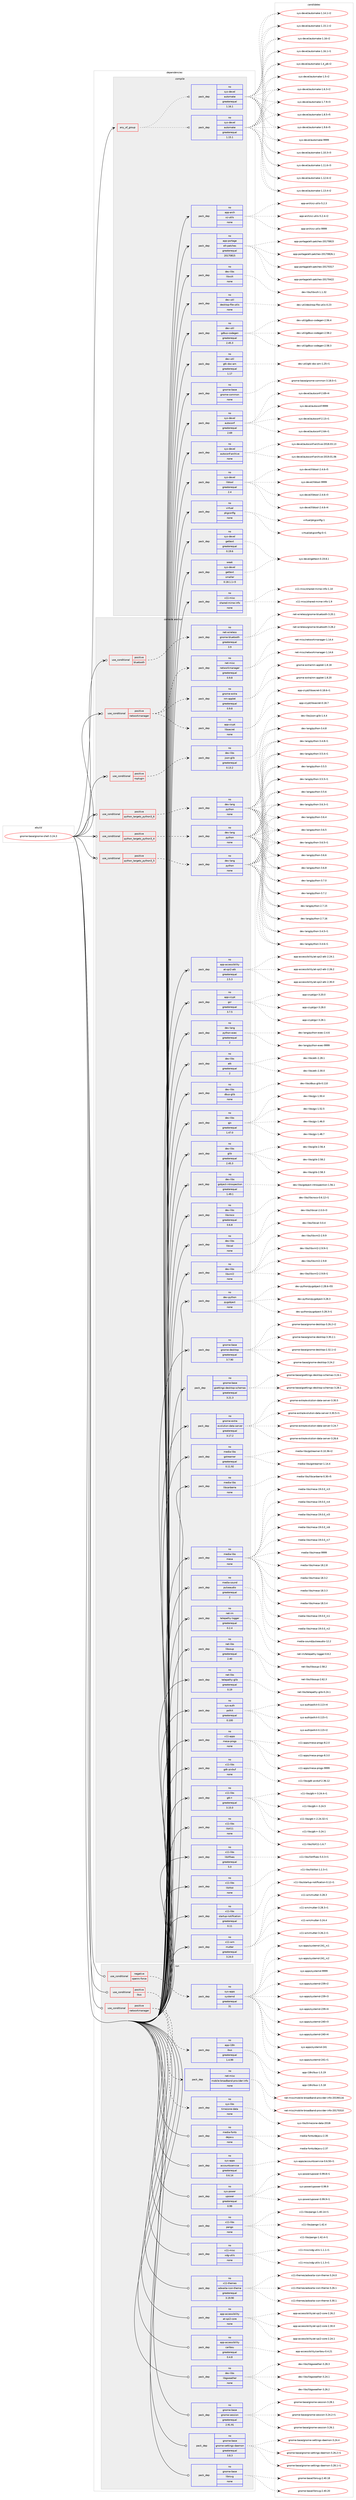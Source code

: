 digraph prolog {

# *************
# Graph options
# *************

newrank=true;
concentrate=true;
compound=true;
graph [rankdir=LR,fontname=Helvetica,fontsize=10,ranksep=1.5];#, ranksep=2.5, nodesep=0.2];
edge  [arrowhead=vee];
node  [fontname=Helvetica,fontsize=10];

# **********
# The ebuild
# **********

subgraph cluster_leftcol {
color=gray;
rank=same;
label=<<i>ebuild</i>>;
id [label="gnome-base/gnome-shell-3.24.3", color=red, width=4, href="../gnome-base/gnome-shell-3.24.3.svg"];
}

# ****************
# The dependencies
# ****************

subgraph cluster_midcol {
color=gray;
label=<<i>dependencies</i>>;
subgraph cluster_compile {
fillcolor="#eeeeee";
style=filled;
label=<<i>compile</i>>;
subgraph any23545 {
dependency1564011 [label=<<TABLE BORDER="0" CELLBORDER="1" CELLSPACING="0" CELLPADDING="4"><TR><TD CELLPADDING="10">any_of_group</TD></TR></TABLE>>, shape=none, color=red];subgraph pack1112308 {
dependency1564012 [label=<<TABLE BORDER="0" CELLBORDER="1" CELLSPACING="0" CELLPADDING="4" WIDTH="220"><TR><TD ROWSPAN="6" CELLPADDING="30">pack_dep</TD></TR><TR><TD WIDTH="110">no</TD></TR><TR><TD>sys-devel</TD></TR><TR><TD>automake</TD></TR><TR><TD>greaterequal</TD></TR><TR><TD>1.16.1</TD></TR></TABLE>>, shape=none, color=blue];
}
dependency1564011:e -> dependency1564012:w [weight=20,style="dotted",arrowhead="oinv"];
subgraph pack1112309 {
dependency1564013 [label=<<TABLE BORDER="0" CELLBORDER="1" CELLSPACING="0" CELLPADDING="4" WIDTH="220"><TR><TD ROWSPAN="6" CELLPADDING="30">pack_dep</TD></TR><TR><TD WIDTH="110">no</TD></TR><TR><TD>sys-devel</TD></TR><TR><TD>automake</TD></TR><TR><TD>greaterequal</TD></TR><TR><TD>1.15.1</TD></TR></TABLE>>, shape=none, color=blue];
}
dependency1564011:e -> dependency1564013:w [weight=20,style="dotted",arrowhead="oinv"];
}
id:e -> dependency1564011:w [weight=20,style="solid",arrowhead="vee"];
subgraph pack1112310 {
dependency1564014 [label=<<TABLE BORDER="0" CELLBORDER="1" CELLSPACING="0" CELLPADDING="4" WIDTH="220"><TR><TD ROWSPAN="6" CELLPADDING="30">pack_dep</TD></TR><TR><TD WIDTH="110">no</TD></TR><TR><TD>app-arch</TD></TR><TR><TD>xz-utils</TD></TR><TR><TD>none</TD></TR><TR><TD></TD></TR></TABLE>>, shape=none, color=blue];
}
id:e -> dependency1564014:w [weight=20,style="solid",arrowhead="vee"];
subgraph pack1112311 {
dependency1564015 [label=<<TABLE BORDER="0" CELLBORDER="1" CELLSPACING="0" CELLPADDING="4" WIDTH="220"><TR><TD ROWSPAN="6" CELLPADDING="30">pack_dep</TD></TR><TR><TD WIDTH="110">no</TD></TR><TR><TD>app-portage</TD></TR><TR><TD>elt-patches</TD></TR><TR><TD>greaterequal</TD></TR><TR><TD>20170815</TD></TR></TABLE>>, shape=none, color=blue];
}
id:e -> dependency1564015:w [weight=20,style="solid",arrowhead="vee"];
subgraph pack1112312 {
dependency1564016 [label=<<TABLE BORDER="0" CELLBORDER="1" CELLSPACING="0" CELLPADDING="4" WIDTH="220"><TR><TD ROWSPAN="6" CELLPADDING="30">pack_dep</TD></TR><TR><TD WIDTH="110">no</TD></TR><TR><TD>dev-libs</TD></TR><TR><TD>libxslt</TD></TR><TR><TD>none</TD></TR><TR><TD></TD></TR></TABLE>>, shape=none, color=blue];
}
id:e -> dependency1564016:w [weight=20,style="solid",arrowhead="vee"];
subgraph pack1112313 {
dependency1564017 [label=<<TABLE BORDER="0" CELLBORDER="1" CELLSPACING="0" CELLPADDING="4" WIDTH="220"><TR><TD ROWSPAN="6" CELLPADDING="30">pack_dep</TD></TR><TR><TD WIDTH="110">no</TD></TR><TR><TD>dev-util</TD></TR><TR><TD>desktop-file-utils</TD></TR><TR><TD>none</TD></TR><TR><TD></TD></TR></TABLE>>, shape=none, color=blue];
}
id:e -> dependency1564017:w [weight=20,style="solid",arrowhead="vee"];
subgraph pack1112314 {
dependency1564018 [label=<<TABLE BORDER="0" CELLBORDER="1" CELLSPACING="0" CELLPADDING="4" WIDTH="220"><TR><TD ROWSPAN="6" CELLPADDING="30">pack_dep</TD></TR><TR><TD WIDTH="110">no</TD></TR><TR><TD>dev-util</TD></TR><TR><TD>gdbus-codegen</TD></TR><TR><TD>greaterequal</TD></TR><TR><TD>2.45.3</TD></TR></TABLE>>, shape=none, color=blue];
}
id:e -> dependency1564018:w [weight=20,style="solid",arrowhead="vee"];
subgraph pack1112315 {
dependency1564019 [label=<<TABLE BORDER="0" CELLBORDER="1" CELLSPACING="0" CELLPADDING="4" WIDTH="220"><TR><TD ROWSPAN="6" CELLPADDING="30">pack_dep</TD></TR><TR><TD WIDTH="110">no</TD></TR><TR><TD>dev-util</TD></TR><TR><TD>gtk-doc-am</TD></TR><TR><TD>greaterequal</TD></TR><TR><TD>1.17</TD></TR></TABLE>>, shape=none, color=blue];
}
id:e -> dependency1564019:w [weight=20,style="solid",arrowhead="vee"];
subgraph pack1112316 {
dependency1564020 [label=<<TABLE BORDER="0" CELLBORDER="1" CELLSPACING="0" CELLPADDING="4" WIDTH="220"><TR><TD ROWSPAN="6" CELLPADDING="30">pack_dep</TD></TR><TR><TD WIDTH="110">no</TD></TR><TR><TD>gnome-base</TD></TR><TR><TD>gnome-common</TD></TR><TR><TD>none</TD></TR><TR><TD></TD></TR></TABLE>>, shape=none, color=blue];
}
id:e -> dependency1564020:w [weight=20,style="solid",arrowhead="vee"];
subgraph pack1112317 {
dependency1564021 [label=<<TABLE BORDER="0" CELLBORDER="1" CELLSPACING="0" CELLPADDING="4" WIDTH="220"><TR><TD ROWSPAN="6" CELLPADDING="30">pack_dep</TD></TR><TR><TD WIDTH="110">no</TD></TR><TR><TD>sys-devel</TD></TR><TR><TD>autoconf</TD></TR><TR><TD>greaterequal</TD></TR><TR><TD>2.69</TD></TR></TABLE>>, shape=none, color=blue];
}
id:e -> dependency1564021:w [weight=20,style="solid",arrowhead="vee"];
subgraph pack1112318 {
dependency1564022 [label=<<TABLE BORDER="0" CELLBORDER="1" CELLSPACING="0" CELLPADDING="4" WIDTH="220"><TR><TD ROWSPAN="6" CELLPADDING="30">pack_dep</TD></TR><TR><TD WIDTH="110">no</TD></TR><TR><TD>sys-devel</TD></TR><TR><TD>autoconf-archive</TD></TR><TR><TD>none</TD></TR><TR><TD></TD></TR></TABLE>>, shape=none, color=blue];
}
id:e -> dependency1564022:w [weight=20,style="solid",arrowhead="vee"];
subgraph pack1112319 {
dependency1564023 [label=<<TABLE BORDER="0" CELLBORDER="1" CELLSPACING="0" CELLPADDING="4" WIDTH="220"><TR><TD ROWSPAN="6" CELLPADDING="30">pack_dep</TD></TR><TR><TD WIDTH="110">no</TD></TR><TR><TD>sys-devel</TD></TR><TR><TD>gettext</TD></TR><TR><TD>greaterequal</TD></TR><TR><TD>0.19.6</TD></TR></TABLE>>, shape=none, color=blue];
}
id:e -> dependency1564023:w [weight=20,style="solid",arrowhead="vee"];
subgraph pack1112320 {
dependency1564024 [label=<<TABLE BORDER="0" CELLBORDER="1" CELLSPACING="0" CELLPADDING="4" WIDTH="220"><TR><TD ROWSPAN="6" CELLPADDING="30">pack_dep</TD></TR><TR><TD WIDTH="110">no</TD></TR><TR><TD>sys-devel</TD></TR><TR><TD>libtool</TD></TR><TR><TD>greaterequal</TD></TR><TR><TD>2.4</TD></TR></TABLE>>, shape=none, color=blue];
}
id:e -> dependency1564024:w [weight=20,style="solid",arrowhead="vee"];
subgraph pack1112321 {
dependency1564025 [label=<<TABLE BORDER="0" CELLBORDER="1" CELLSPACING="0" CELLPADDING="4" WIDTH="220"><TR><TD ROWSPAN="6" CELLPADDING="30">pack_dep</TD></TR><TR><TD WIDTH="110">no</TD></TR><TR><TD>virtual</TD></TR><TR><TD>pkgconfig</TD></TR><TR><TD>none</TD></TR><TR><TD></TD></TR></TABLE>>, shape=none, color=blue];
}
id:e -> dependency1564025:w [weight=20,style="solid",arrowhead="vee"];
subgraph pack1112322 {
dependency1564026 [label=<<TABLE BORDER="0" CELLBORDER="1" CELLSPACING="0" CELLPADDING="4" WIDTH="220"><TR><TD ROWSPAN="6" CELLPADDING="30">pack_dep</TD></TR><TR><TD WIDTH="110">no</TD></TR><TR><TD>x11-misc</TD></TR><TR><TD>shared-mime-info</TD></TR><TR><TD>none</TD></TR><TR><TD></TD></TR></TABLE>>, shape=none, color=blue];
}
id:e -> dependency1564026:w [weight=20,style="solid",arrowhead="vee"];
subgraph pack1112323 {
dependency1564027 [label=<<TABLE BORDER="0" CELLBORDER="1" CELLSPACING="0" CELLPADDING="4" WIDTH="220"><TR><TD ROWSPAN="6" CELLPADDING="30">pack_dep</TD></TR><TR><TD WIDTH="110">weak</TD></TR><TR><TD>sys-devel</TD></TR><TR><TD>gettext</TD></TR><TR><TD>smaller</TD></TR><TR><TD>0.18.1.1-r3</TD></TR></TABLE>>, shape=none, color=blue];
}
id:e -> dependency1564027:w [weight=20,style="solid",arrowhead="vee"];
}
subgraph cluster_compileandrun {
fillcolor="#eeeeee";
style=filled;
label=<<i>compile and run</i>>;
subgraph cond427547 {
dependency1564028 [label=<<TABLE BORDER="0" CELLBORDER="1" CELLSPACING="0" CELLPADDING="4"><TR><TD ROWSPAN="3" CELLPADDING="10">use_conditional</TD></TR><TR><TD>positive</TD></TR><TR><TD>bluetooth</TD></TR></TABLE>>, shape=none, color=red];
subgraph pack1112324 {
dependency1564029 [label=<<TABLE BORDER="0" CELLBORDER="1" CELLSPACING="0" CELLPADDING="4" WIDTH="220"><TR><TD ROWSPAN="6" CELLPADDING="30">pack_dep</TD></TR><TR><TD WIDTH="110">no</TD></TR><TR><TD>net-wireless</TD></TR><TR><TD>gnome-bluetooth</TD></TR><TR><TD>greaterequal</TD></TR><TR><TD>3.9</TD></TR></TABLE>>, shape=none, color=blue];
}
dependency1564028:e -> dependency1564029:w [weight=20,style="dashed",arrowhead="vee"];
}
id:e -> dependency1564028:w [weight=20,style="solid",arrowhead="odotvee"];
subgraph cond427548 {
dependency1564030 [label=<<TABLE BORDER="0" CELLBORDER="1" CELLSPACING="0" CELLPADDING="4"><TR><TD ROWSPAN="3" CELLPADDING="10">use_conditional</TD></TR><TR><TD>positive</TD></TR><TR><TD>networkmanager</TD></TR></TABLE>>, shape=none, color=red];
subgraph pack1112325 {
dependency1564031 [label=<<TABLE BORDER="0" CELLBORDER="1" CELLSPACING="0" CELLPADDING="4" WIDTH="220"><TR><TD ROWSPAN="6" CELLPADDING="30">pack_dep</TD></TR><TR><TD WIDTH="110">no</TD></TR><TR><TD>app-crypt</TD></TR><TR><TD>libsecret</TD></TR><TR><TD>none</TD></TR><TR><TD></TD></TR></TABLE>>, shape=none, color=blue];
}
dependency1564030:e -> dependency1564031:w [weight=20,style="dashed",arrowhead="vee"];
subgraph pack1112326 {
dependency1564032 [label=<<TABLE BORDER="0" CELLBORDER="1" CELLSPACING="0" CELLPADDING="4" WIDTH="220"><TR><TD ROWSPAN="6" CELLPADDING="30">pack_dep</TD></TR><TR><TD WIDTH="110">no</TD></TR><TR><TD>gnome-extra</TD></TR><TR><TD>nm-applet</TD></TR><TR><TD>greaterequal</TD></TR><TR><TD>0.9.8</TD></TR></TABLE>>, shape=none, color=blue];
}
dependency1564030:e -> dependency1564032:w [weight=20,style="dashed",arrowhead="vee"];
subgraph pack1112327 {
dependency1564033 [label=<<TABLE BORDER="0" CELLBORDER="1" CELLSPACING="0" CELLPADDING="4" WIDTH="220"><TR><TD ROWSPAN="6" CELLPADDING="30">pack_dep</TD></TR><TR><TD WIDTH="110">no</TD></TR><TR><TD>net-misc</TD></TR><TR><TD>networkmanager</TD></TR><TR><TD>greaterequal</TD></TR><TR><TD>0.9.8</TD></TR></TABLE>>, shape=none, color=blue];
}
dependency1564030:e -> dependency1564033:w [weight=20,style="dashed",arrowhead="vee"];
}
id:e -> dependency1564030:w [weight=20,style="solid",arrowhead="odotvee"];
subgraph cond427549 {
dependency1564034 [label=<<TABLE BORDER="0" CELLBORDER="1" CELLSPACING="0" CELLPADDING="4"><TR><TD ROWSPAN="3" CELLPADDING="10">use_conditional</TD></TR><TR><TD>positive</TD></TR><TR><TD>nsplugin</TD></TR></TABLE>>, shape=none, color=red];
subgraph pack1112328 {
dependency1564035 [label=<<TABLE BORDER="0" CELLBORDER="1" CELLSPACING="0" CELLPADDING="4" WIDTH="220"><TR><TD ROWSPAN="6" CELLPADDING="30">pack_dep</TD></TR><TR><TD WIDTH="110">no</TD></TR><TR><TD>dev-libs</TD></TR><TR><TD>json-glib</TD></TR><TR><TD>greaterequal</TD></TR><TR><TD>0.13.2</TD></TR></TABLE>>, shape=none, color=blue];
}
dependency1564034:e -> dependency1564035:w [weight=20,style="dashed",arrowhead="vee"];
}
id:e -> dependency1564034:w [weight=20,style="solid",arrowhead="odotvee"];
subgraph cond427550 {
dependency1564036 [label=<<TABLE BORDER="0" CELLBORDER="1" CELLSPACING="0" CELLPADDING="4"><TR><TD ROWSPAN="3" CELLPADDING="10">use_conditional</TD></TR><TR><TD>positive</TD></TR><TR><TD>python_targets_python3_4</TD></TR></TABLE>>, shape=none, color=red];
subgraph pack1112329 {
dependency1564037 [label=<<TABLE BORDER="0" CELLBORDER="1" CELLSPACING="0" CELLPADDING="4" WIDTH="220"><TR><TD ROWSPAN="6" CELLPADDING="30">pack_dep</TD></TR><TR><TD WIDTH="110">no</TD></TR><TR><TD>dev-lang</TD></TR><TR><TD>python</TD></TR><TR><TD>none</TD></TR><TR><TD></TD></TR></TABLE>>, shape=none, color=blue];
}
dependency1564036:e -> dependency1564037:w [weight=20,style="dashed",arrowhead="vee"];
}
id:e -> dependency1564036:w [weight=20,style="solid",arrowhead="odotvee"];
subgraph cond427551 {
dependency1564038 [label=<<TABLE BORDER="0" CELLBORDER="1" CELLSPACING="0" CELLPADDING="4"><TR><TD ROWSPAN="3" CELLPADDING="10">use_conditional</TD></TR><TR><TD>positive</TD></TR><TR><TD>python_targets_python3_5</TD></TR></TABLE>>, shape=none, color=red];
subgraph pack1112330 {
dependency1564039 [label=<<TABLE BORDER="0" CELLBORDER="1" CELLSPACING="0" CELLPADDING="4" WIDTH="220"><TR><TD ROWSPAN="6" CELLPADDING="30">pack_dep</TD></TR><TR><TD WIDTH="110">no</TD></TR><TR><TD>dev-lang</TD></TR><TR><TD>python</TD></TR><TR><TD>none</TD></TR><TR><TD></TD></TR></TABLE>>, shape=none, color=blue];
}
dependency1564038:e -> dependency1564039:w [weight=20,style="dashed",arrowhead="vee"];
}
id:e -> dependency1564038:w [weight=20,style="solid",arrowhead="odotvee"];
subgraph cond427552 {
dependency1564040 [label=<<TABLE BORDER="0" CELLBORDER="1" CELLSPACING="0" CELLPADDING="4"><TR><TD ROWSPAN="3" CELLPADDING="10">use_conditional</TD></TR><TR><TD>positive</TD></TR><TR><TD>python_targets_python3_6</TD></TR></TABLE>>, shape=none, color=red];
subgraph pack1112331 {
dependency1564041 [label=<<TABLE BORDER="0" CELLBORDER="1" CELLSPACING="0" CELLPADDING="4" WIDTH="220"><TR><TD ROWSPAN="6" CELLPADDING="30">pack_dep</TD></TR><TR><TD WIDTH="110">no</TD></TR><TR><TD>dev-lang</TD></TR><TR><TD>python</TD></TR><TR><TD>none</TD></TR><TR><TD></TD></TR></TABLE>>, shape=none, color=blue];
}
dependency1564040:e -> dependency1564041:w [weight=20,style="dashed",arrowhead="vee"];
}
id:e -> dependency1564040:w [weight=20,style="solid",arrowhead="odotvee"];
subgraph pack1112332 {
dependency1564042 [label=<<TABLE BORDER="0" CELLBORDER="1" CELLSPACING="0" CELLPADDING="4" WIDTH="220"><TR><TD ROWSPAN="6" CELLPADDING="30">pack_dep</TD></TR><TR><TD WIDTH="110">no</TD></TR><TR><TD>app-accessibility</TD></TR><TR><TD>at-spi2-atk</TD></TR><TR><TD>greaterequal</TD></TR><TR><TD>2.5.3</TD></TR></TABLE>>, shape=none, color=blue];
}
id:e -> dependency1564042:w [weight=20,style="solid",arrowhead="odotvee"];
subgraph pack1112333 {
dependency1564043 [label=<<TABLE BORDER="0" CELLBORDER="1" CELLSPACING="0" CELLPADDING="4" WIDTH="220"><TR><TD ROWSPAN="6" CELLPADDING="30">pack_dep</TD></TR><TR><TD WIDTH="110">no</TD></TR><TR><TD>app-crypt</TD></TR><TR><TD>gcr</TD></TR><TR><TD>greaterequal</TD></TR><TR><TD>3.7.5</TD></TR></TABLE>>, shape=none, color=blue];
}
id:e -> dependency1564043:w [weight=20,style="solid",arrowhead="odotvee"];
subgraph pack1112334 {
dependency1564044 [label=<<TABLE BORDER="0" CELLBORDER="1" CELLSPACING="0" CELLPADDING="4" WIDTH="220"><TR><TD ROWSPAN="6" CELLPADDING="30">pack_dep</TD></TR><TR><TD WIDTH="110">no</TD></TR><TR><TD>dev-lang</TD></TR><TR><TD>python-exec</TD></TR><TR><TD>greaterequal</TD></TR><TR><TD>2</TD></TR></TABLE>>, shape=none, color=blue];
}
id:e -> dependency1564044:w [weight=20,style="solid",arrowhead="odotvee"];
subgraph pack1112335 {
dependency1564045 [label=<<TABLE BORDER="0" CELLBORDER="1" CELLSPACING="0" CELLPADDING="4" WIDTH="220"><TR><TD ROWSPAN="6" CELLPADDING="30">pack_dep</TD></TR><TR><TD WIDTH="110">no</TD></TR><TR><TD>dev-libs</TD></TR><TR><TD>atk</TD></TR><TR><TD>greaterequal</TD></TR><TR><TD>2</TD></TR></TABLE>>, shape=none, color=blue];
}
id:e -> dependency1564045:w [weight=20,style="solid",arrowhead="odotvee"];
subgraph pack1112336 {
dependency1564046 [label=<<TABLE BORDER="0" CELLBORDER="1" CELLSPACING="0" CELLPADDING="4" WIDTH="220"><TR><TD ROWSPAN="6" CELLPADDING="30">pack_dep</TD></TR><TR><TD WIDTH="110">no</TD></TR><TR><TD>dev-libs</TD></TR><TR><TD>dbus-glib</TD></TR><TR><TD>none</TD></TR><TR><TD></TD></TR></TABLE>>, shape=none, color=blue];
}
id:e -> dependency1564046:w [weight=20,style="solid",arrowhead="odotvee"];
subgraph pack1112337 {
dependency1564047 [label=<<TABLE BORDER="0" CELLBORDER="1" CELLSPACING="0" CELLPADDING="4" WIDTH="220"><TR><TD ROWSPAN="6" CELLPADDING="30">pack_dep</TD></TR><TR><TD WIDTH="110">no</TD></TR><TR><TD>dev-libs</TD></TR><TR><TD>gjs</TD></TR><TR><TD>greaterequal</TD></TR><TR><TD>1.47.0</TD></TR></TABLE>>, shape=none, color=blue];
}
id:e -> dependency1564047:w [weight=20,style="solid",arrowhead="odotvee"];
subgraph pack1112338 {
dependency1564048 [label=<<TABLE BORDER="0" CELLBORDER="1" CELLSPACING="0" CELLPADDING="4" WIDTH="220"><TR><TD ROWSPAN="6" CELLPADDING="30">pack_dep</TD></TR><TR><TD WIDTH="110">no</TD></TR><TR><TD>dev-libs</TD></TR><TR><TD>glib</TD></TR><TR><TD>greaterequal</TD></TR><TR><TD>2.45.3</TD></TR></TABLE>>, shape=none, color=blue];
}
id:e -> dependency1564048:w [weight=20,style="solid",arrowhead="odotvee"];
subgraph pack1112339 {
dependency1564049 [label=<<TABLE BORDER="0" CELLBORDER="1" CELLSPACING="0" CELLPADDING="4" WIDTH="220"><TR><TD ROWSPAN="6" CELLPADDING="30">pack_dep</TD></TR><TR><TD WIDTH="110">no</TD></TR><TR><TD>dev-libs</TD></TR><TR><TD>gobject-introspection</TD></TR><TR><TD>greaterequal</TD></TR><TR><TD>1.49.1</TD></TR></TABLE>>, shape=none, color=blue];
}
id:e -> dependency1564049:w [weight=20,style="solid",arrowhead="odotvee"];
subgraph pack1112340 {
dependency1564050 [label=<<TABLE BORDER="0" CELLBORDER="1" CELLSPACING="0" CELLPADDING="4" WIDTH="220"><TR><TD ROWSPAN="6" CELLPADDING="30">pack_dep</TD></TR><TR><TD WIDTH="110">no</TD></TR><TR><TD>dev-libs</TD></TR><TR><TD>libcroco</TD></TR><TR><TD>greaterequal</TD></TR><TR><TD>0.6.8</TD></TR></TABLE>>, shape=none, color=blue];
}
id:e -> dependency1564050:w [weight=20,style="solid",arrowhead="odotvee"];
subgraph pack1112341 {
dependency1564051 [label=<<TABLE BORDER="0" CELLBORDER="1" CELLSPACING="0" CELLPADDING="4" WIDTH="220"><TR><TD ROWSPAN="6" CELLPADDING="30">pack_dep</TD></TR><TR><TD WIDTH="110">no</TD></TR><TR><TD>dev-libs</TD></TR><TR><TD>libical</TD></TR><TR><TD>none</TD></TR><TR><TD></TD></TR></TABLE>>, shape=none, color=blue];
}
id:e -> dependency1564051:w [weight=20,style="solid",arrowhead="odotvee"];
subgraph pack1112342 {
dependency1564052 [label=<<TABLE BORDER="0" CELLBORDER="1" CELLSPACING="0" CELLPADDING="4" WIDTH="220"><TR><TD ROWSPAN="6" CELLPADDING="30">pack_dep</TD></TR><TR><TD WIDTH="110">no</TD></TR><TR><TD>dev-libs</TD></TR><TR><TD>libxml2</TD></TR><TR><TD>none</TD></TR><TR><TD></TD></TR></TABLE>>, shape=none, color=blue];
}
id:e -> dependency1564052:w [weight=20,style="solid",arrowhead="odotvee"];
subgraph pack1112343 {
dependency1564053 [label=<<TABLE BORDER="0" CELLBORDER="1" CELLSPACING="0" CELLPADDING="4" WIDTH="220"><TR><TD ROWSPAN="6" CELLPADDING="30">pack_dep</TD></TR><TR><TD WIDTH="110">no</TD></TR><TR><TD>dev-python</TD></TR><TR><TD>pygobject</TD></TR><TR><TD>none</TD></TR><TR><TD></TD></TR></TABLE>>, shape=none, color=blue];
}
id:e -> dependency1564053:w [weight=20,style="solid",arrowhead="odotvee"];
subgraph pack1112344 {
dependency1564054 [label=<<TABLE BORDER="0" CELLBORDER="1" CELLSPACING="0" CELLPADDING="4" WIDTH="220"><TR><TD ROWSPAN="6" CELLPADDING="30">pack_dep</TD></TR><TR><TD WIDTH="110">no</TD></TR><TR><TD>gnome-base</TD></TR><TR><TD>gnome-desktop</TD></TR><TR><TD>greaterequal</TD></TR><TR><TD>3.7.90</TD></TR></TABLE>>, shape=none, color=blue];
}
id:e -> dependency1564054:w [weight=20,style="solid",arrowhead="odotvee"];
subgraph pack1112345 {
dependency1564055 [label=<<TABLE BORDER="0" CELLBORDER="1" CELLSPACING="0" CELLPADDING="4" WIDTH="220"><TR><TD ROWSPAN="6" CELLPADDING="30">pack_dep</TD></TR><TR><TD WIDTH="110">no</TD></TR><TR><TD>gnome-base</TD></TR><TR><TD>gsettings-desktop-schemas</TD></TR><TR><TD>greaterequal</TD></TR><TR><TD>3.21.3</TD></TR></TABLE>>, shape=none, color=blue];
}
id:e -> dependency1564055:w [weight=20,style="solid",arrowhead="odotvee"];
subgraph pack1112346 {
dependency1564056 [label=<<TABLE BORDER="0" CELLBORDER="1" CELLSPACING="0" CELLPADDING="4" WIDTH="220"><TR><TD ROWSPAN="6" CELLPADDING="30">pack_dep</TD></TR><TR><TD WIDTH="110">no</TD></TR><TR><TD>gnome-extra</TD></TR><TR><TD>evolution-data-server</TD></TR><TR><TD>greaterequal</TD></TR><TR><TD>3.17.2</TD></TR></TABLE>>, shape=none, color=blue];
}
id:e -> dependency1564056:w [weight=20,style="solid",arrowhead="odotvee"];
subgraph pack1112347 {
dependency1564057 [label=<<TABLE BORDER="0" CELLBORDER="1" CELLSPACING="0" CELLPADDING="4" WIDTH="220"><TR><TD ROWSPAN="6" CELLPADDING="30">pack_dep</TD></TR><TR><TD WIDTH="110">no</TD></TR><TR><TD>media-libs</TD></TR><TR><TD>gstreamer</TD></TR><TR><TD>greaterequal</TD></TR><TR><TD>0.11.92</TD></TR></TABLE>>, shape=none, color=blue];
}
id:e -> dependency1564057:w [weight=20,style="solid",arrowhead="odotvee"];
subgraph pack1112348 {
dependency1564058 [label=<<TABLE BORDER="0" CELLBORDER="1" CELLSPACING="0" CELLPADDING="4" WIDTH="220"><TR><TD ROWSPAN="6" CELLPADDING="30">pack_dep</TD></TR><TR><TD WIDTH="110">no</TD></TR><TR><TD>media-libs</TD></TR><TR><TD>libcanberra</TD></TR><TR><TD>none</TD></TR><TR><TD></TD></TR></TABLE>>, shape=none, color=blue];
}
id:e -> dependency1564058:w [weight=20,style="solid",arrowhead="odotvee"];
subgraph pack1112349 {
dependency1564059 [label=<<TABLE BORDER="0" CELLBORDER="1" CELLSPACING="0" CELLPADDING="4" WIDTH="220"><TR><TD ROWSPAN="6" CELLPADDING="30">pack_dep</TD></TR><TR><TD WIDTH="110">no</TD></TR><TR><TD>media-libs</TD></TR><TR><TD>mesa</TD></TR><TR><TD>none</TD></TR><TR><TD></TD></TR></TABLE>>, shape=none, color=blue];
}
id:e -> dependency1564059:w [weight=20,style="solid",arrowhead="odotvee"];
subgraph pack1112350 {
dependency1564060 [label=<<TABLE BORDER="0" CELLBORDER="1" CELLSPACING="0" CELLPADDING="4" WIDTH="220"><TR><TD ROWSPAN="6" CELLPADDING="30">pack_dep</TD></TR><TR><TD WIDTH="110">no</TD></TR><TR><TD>media-sound</TD></TR><TR><TD>pulseaudio</TD></TR><TR><TD>greaterequal</TD></TR><TR><TD>2</TD></TR></TABLE>>, shape=none, color=blue];
}
id:e -> dependency1564060:w [weight=20,style="solid",arrowhead="odotvee"];
subgraph pack1112351 {
dependency1564061 [label=<<TABLE BORDER="0" CELLBORDER="1" CELLSPACING="0" CELLPADDING="4" WIDTH="220"><TR><TD ROWSPAN="6" CELLPADDING="30">pack_dep</TD></TR><TR><TD WIDTH="110">no</TD></TR><TR><TD>net-im</TD></TR><TR><TD>telepathy-logger</TD></TR><TR><TD>greaterequal</TD></TR><TR><TD>0.2.4</TD></TR></TABLE>>, shape=none, color=blue];
}
id:e -> dependency1564061:w [weight=20,style="solid",arrowhead="odotvee"];
subgraph pack1112352 {
dependency1564062 [label=<<TABLE BORDER="0" CELLBORDER="1" CELLSPACING="0" CELLPADDING="4" WIDTH="220"><TR><TD ROWSPAN="6" CELLPADDING="30">pack_dep</TD></TR><TR><TD WIDTH="110">no</TD></TR><TR><TD>net-libs</TD></TR><TR><TD>libsoup</TD></TR><TR><TD>greaterequal</TD></TR><TR><TD>2.40</TD></TR></TABLE>>, shape=none, color=blue];
}
id:e -> dependency1564062:w [weight=20,style="solid",arrowhead="odotvee"];
subgraph pack1112353 {
dependency1564063 [label=<<TABLE BORDER="0" CELLBORDER="1" CELLSPACING="0" CELLPADDING="4" WIDTH="220"><TR><TD ROWSPAN="6" CELLPADDING="30">pack_dep</TD></TR><TR><TD WIDTH="110">no</TD></TR><TR><TD>net-libs</TD></TR><TR><TD>telepathy-glib</TD></TR><TR><TD>greaterequal</TD></TR><TR><TD>0.19</TD></TR></TABLE>>, shape=none, color=blue];
}
id:e -> dependency1564063:w [weight=20,style="solid",arrowhead="odotvee"];
subgraph pack1112354 {
dependency1564064 [label=<<TABLE BORDER="0" CELLBORDER="1" CELLSPACING="0" CELLPADDING="4" WIDTH="220"><TR><TD ROWSPAN="6" CELLPADDING="30">pack_dep</TD></TR><TR><TD WIDTH="110">no</TD></TR><TR><TD>sys-auth</TD></TR><TR><TD>polkit</TD></TR><TR><TD>greaterequal</TD></TR><TR><TD>0.100</TD></TR></TABLE>>, shape=none, color=blue];
}
id:e -> dependency1564064:w [weight=20,style="solid",arrowhead="odotvee"];
subgraph pack1112355 {
dependency1564065 [label=<<TABLE BORDER="0" CELLBORDER="1" CELLSPACING="0" CELLPADDING="4" WIDTH="220"><TR><TD ROWSPAN="6" CELLPADDING="30">pack_dep</TD></TR><TR><TD WIDTH="110">no</TD></TR><TR><TD>x11-apps</TD></TR><TR><TD>mesa-progs</TD></TR><TR><TD>none</TD></TR><TR><TD></TD></TR></TABLE>>, shape=none, color=blue];
}
id:e -> dependency1564065:w [weight=20,style="solid",arrowhead="odotvee"];
subgraph pack1112356 {
dependency1564066 [label=<<TABLE BORDER="0" CELLBORDER="1" CELLSPACING="0" CELLPADDING="4" WIDTH="220"><TR><TD ROWSPAN="6" CELLPADDING="30">pack_dep</TD></TR><TR><TD WIDTH="110">no</TD></TR><TR><TD>x11-libs</TD></TR><TR><TD>gdk-pixbuf</TD></TR><TR><TD>none</TD></TR><TR><TD></TD></TR></TABLE>>, shape=none, color=blue];
}
id:e -> dependency1564066:w [weight=20,style="solid",arrowhead="odotvee"];
subgraph pack1112357 {
dependency1564067 [label=<<TABLE BORDER="0" CELLBORDER="1" CELLSPACING="0" CELLPADDING="4" WIDTH="220"><TR><TD ROWSPAN="6" CELLPADDING="30">pack_dep</TD></TR><TR><TD WIDTH="110">no</TD></TR><TR><TD>x11-libs</TD></TR><TR><TD>gtk+</TD></TR><TR><TD>greaterequal</TD></TR><TR><TD>3.15.0</TD></TR></TABLE>>, shape=none, color=blue];
}
id:e -> dependency1564067:w [weight=20,style="solid",arrowhead="odotvee"];
subgraph pack1112358 {
dependency1564068 [label=<<TABLE BORDER="0" CELLBORDER="1" CELLSPACING="0" CELLPADDING="4" WIDTH="220"><TR><TD ROWSPAN="6" CELLPADDING="30">pack_dep</TD></TR><TR><TD WIDTH="110">no</TD></TR><TR><TD>x11-libs</TD></TR><TR><TD>libX11</TD></TR><TR><TD>none</TD></TR><TR><TD></TD></TR></TABLE>>, shape=none, color=blue];
}
id:e -> dependency1564068:w [weight=20,style="solid",arrowhead="odotvee"];
subgraph pack1112359 {
dependency1564069 [label=<<TABLE BORDER="0" CELLBORDER="1" CELLSPACING="0" CELLPADDING="4" WIDTH="220"><TR><TD ROWSPAN="6" CELLPADDING="30">pack_dep</TD></TR><TR><TD WIDTH="110">no</TD></TR><TR><TD>x11-libs</TD></TR><TR><TD>libXfixes</TD></TR><TR><TD>greaterequal</TD></TR><TR><TD>5.0</TD></TR></TABLE>>, shape=none, color=blue];
}
id:e -> dependency1564069:w [weight=20,style="solid",arrowhead="odotvee"];
subgraph pack1112360 {
dependency1564070 [label=<<TABLE BORDER="0" CELLBORDER="1" CELLSPACING="0" CELLPADDING="4" WIDTH="220"><TR><TD ROWSPAN="6" CELLPADDING="30">pack_dep</TD></TR><TR><TD WIDTH="110">no</TD></TR><TR><TD>x11-libs</TD></TR><TR><TD>libXtst</TD></TR><TR><TD>none</TD></TR><TR><TD></TD></TR></TABLE>>, shape=none, color=blue];
}
id:e -> dependency1564070:w [weight=20,style="solid",arrowhead="odotvee"];
subgraph pack1112361 {
dependency1564071 [label=<<TABLE BORDER="0" CELLBORDER="1" CELLSPACING="0" CELLPADDING="4" WIDTH="220"><TR><TD ROWSPAN="6" CELLPADDING="30">pack_dep</TD></TR><TR><TD WIDTH="110">no</TD></TR><TR><TD>x11-libs</TD></TR><TR><TD>startup-notification</TD></TR><TR><TD>greaterequal</TD></TR><TR><TD>0.11</TD></TR></TABLE>>, shape=none, color=blue];
}
id:e -> dependency1564071:w [weight=20,style="solid",arrowhead="odotvee"];
subgraph pack1112362 {
dependency1564072 [label=<<TABLE BORDER="0" CELLBORDER="1" CELLSPACING="0" CELLPADDING="4" WIDTH="220"><TR><TD ROWSPAN="6" CELLPADDING="30">pack_dep</TD></TR><TR><TD WIDTH="110">no</TD></TR><TR><TD>x11-wm</TD></TR><TR><TD>mutter</TD></TR><TR><TD>greaterequal</TD></TR><TR><TD>3.24.0</TD></TR></TABLE>>, shape=none, color=blue];
}
id:e -> dependency1564072:w [weight=20,style="solid",arrowhead="odotvee"];
}
subgraph cluster_run {
fillcolor="#eeeeee";
style=filled;
label=<<i>run</i>>;
subgraph cond427553 {
dependency1564073 [label=<<TABLE BORDER="0" CELLBORDER="1" CELLSPACING="0" CELLPADDING="4"><TR><TD ROWSPAN="3" CELLPADDING="10">use_conditional</TD></TR><TR><TD>negative</TD></TR><TR><TD>openrc-force</TD></TR></TABLE>>, shape=none, color=red];
subgraph pack1112363 {
dependency1564074 [label=<<TABLE BORDER="0" CELLBORDER="1" CELLSPACING="0" CELLPADDING="4" WIDTH="220"><TR><TD ROWSPAN="6" CELLPADDING="30">pack_dep</TD></TR><TR><TD WIDTH="110">no</TD></TR><TR><TD>sys-apps</TD></TR><TR><TD>systemd</TD></TR><TR><TD>greaterequal</TD></TR><TR><TD>31</TD></TR></TABLE>>, shape=none, color=blue];
}
dependency1564073:e -> dependency1564074:w [weight=20,style="dashed",arrowhead="vee"];
}
id:e -> dependency1564073:w [weight=20,style="solid",arrowhead="odot"];
subgraph cond427554 {
dependency1564075 [label=<<TABLE BORDER="0" CELLBORDER="1" CELLSPACING="0" CELLPADDING="4"><TR><TD ROWSPAN="3" CELLPADDING="10">use_conditional</TD></TR><TR><TD>positive</TD></TR><TR><TD>ibus</TD></TR></TABLE>>, shape=none, color=red];
subgraph pack1112364 {
dependency1564076 [label=<<TABLE BORDER="0" CELLBORDER="1" CELLSPACING="0" CELLPADDING="4" WIDTH="220"><TR><TD ROWSPAN="6" CELLPADDING="30">pack_dep</TD></TR><TR><TD WIDTH="110">no</TD></TR><TR><TD>app-i18n</TD></TR><TR><TD>ibus</TD></TR><TR><TD>greaterequal</TD></TR><TR><TD>1.4.99</TD></TR></TABLE>>, shape=none, color=blue];
}
dependency1564075:e -> dependency1564076:w [weight=20,style="dashed",arrowhead="vee"];
}
id:e -> dependency1564075:w [weight=20,style="solid",arrowhead="odot"];
subgraph cond427555 {
dependency1564077 [label=<<TABLE BORDER="0" CELLBORDER="1" CELLSPACING="0" CELLPADDING="4"><TR><TD ROWSPAN="3" CELLPADDING="10">use_conditional</TD></TR><TR><TD>positive</TD></TR><TR><TD>networkmanager</TD></TR></TABLE>>, shape=none, color=red];
subgraph pack1112365 {
dependency1564078 [label=<<TABLE BORDER="0" CELLBORDER="1" CELLSPACING="0" CELLPADDING="4" WIDTH="220"><TR><TD ROWSPAN="6" CELLPADDING="30">pack_dep</TD></TR><TR><TD WIDTH="110">no</TD></TR><TR><TD>net-misc</TD></TR><TR><TD>mobile-broadband-provider-info</TD></TR><TR><TD>none</TD></TR><TR><TD></TD></TR></TABLE>>, shape=none, color=blue];
}
dependency1564077:e -> dependency1564078:w [weight=20,style="dashed",arrowhead="vee"];
subgraph pack1112366 {
dependency1564079 [label=<<TABLE BORDER="0" CELLBORDER="1" CELLSPACING="0" CELLPADDING="4" WIDTH="220"><TR><TD ROWSPAN="6" CELLPADDING="30">pack_dep</TD></TR><TR><TD WIDTH="110">no</TD></TR><TR><TD>sys-libs</TD></TR><TR><TD>timezone-data</TD></TR><TR><TD>none</TD></TR><TR><TD></TD></TR></TABLE>>, shape=none, color=blue];
}
dependency1564077:e -> dependency1564079:w [weight=20,style="dashed",arrowhead="vee"];
}
id:e -> dependency1564077:w [weight=20,style="solid",arrowhead="odot"];
subgraph pack1112367 {
dependency1564080 [label=<<TABLE BORDER="0" CELLBORDER="1" CELLSPACING="0" CELLPADDING="4" WIDTH="220"><TR><TD ROWSPAN="6" CELLPADDING="30">pack_dep</TD></TR><TR><TD WIDTH="110">no</TD></TR><TR><TD>app-accessibility</TD></TR><TR><TD>at-spi2-core</TD></TR><TR><TD>none</TD></TR><TR><TD></TD></TR></TABLE>>, shape=none, color=blue];
}
id:e -> dependency1564080:w [weight=20,style="solid",arrowhead="odot"];
subgraph pack1112368 {
dependency1564081 [label=<<TABLE BORDER="0" CELLBORDER="1" CELLSPACING="0" CELLPADDING="4" WIDTH="220"><TR><TD ROWSPAN="6" CELLPADDING="30">pack_dep</TD></TR><TR><TD WIDTH="110">no</TD></TR><TR><TD>app-accessibility</TD></TR><TR><TD>caribou</TD></TR><TR><TD>greaterequal</TD></TR><TR><TD>0.4.8</TD></TR></TABLE>>, shape=none, color=blue];
}
id:e -> dependency1564081:w [weight=20,style="solid",arrowhead="odot"];
subgraph pack1112369 {
dependency1564082 [label=<<TABLE BORDER="0" CELLBORDER="1" CELLSPACING="0" CELLPADDING="4" WIDTH="220"><TR><TD ROWSPAN="6" CELLPADDING="30">pack_dep</TD></TR><TR><TD WIDTH="110">no</TD></TR><TR><TD>dev-libs</TD></TR><TR><TD>libgweather</TD></TR><TR><TD>none</TD></TR><TR><TD></TD></TR></TABLE>>, shape=none, color=blue];
}
id:e -> dependency1564082:w [weight=20,style="solid",arrowhead="odot"];
subgraph pack1112370 {
dependency1564083 [label=<<TABLE BORDER="0" CELLBORDER="1" CELLSPACING="0" CELLPADDING="4" WIDTH="220"><TR><TD ROWSPAN="6" CELLPADDING="30">pack_dep</TD></TR><TR><TD WIDTH="110">no</TD></TR><TR><TD>gnome-base</TD></TR><TR><TD>gnome-session</TD></TR><TR><TD>greaterequal</TD></TR><TR><TD>2.91.91</TD></TR></TABLE>>, shape=none, color=blue];
}
id:e -> dependency1564083:w [weight=20,style="solid",arrowhead="odot"];
subgraph pack1112371 {
dependency1564084 [label=<<TABLE BORDER="0" CELLBORDER="1" CELLSPACING="0" CELLPADDING="4" WIDTH="220"><TR><TD ROWSPAN="6" CELLPADDING="30">pack_dep</TD></TR><TR><TD WIDTH="110">no</TD></TR><TR><TD>gnome-base</TD></TR><TR><TD>gnome-settings-daemon</TD></TR><TR><TD>greaterequal</TD></TR><TR><TD>3.8.3</TD></TR></TABLE>>, shape=none, color=blue];
}
id:e -> dependency1564084:w [weight=20,style="solid",arrowhead="odot"];
subgraph pack1112372 {
dependency1564085 [label=<<TABLE BORDER="0" CELLBORDER="1" CELLSPACING="0" CELLPADDING="4" WIDTH="220"><TR><TD ROWSPAN="6" CELLPADDING="30">pack_dep</TD></TR><TR><TD WIDTH="110">no</TD></TR><TR><TD>gnome-base</TD></TR><TR><TD>librsvg</TD></TR><TR><TD>none</TD></TR><TR><TD></TD></TR></TABLE>>, shape=none, color=blue];
}
id:e -> dependency1564085:w [weight=20,style="solid",arrowhead="odot"];
subgraph pack1112373 {
dependency1564086 [label=<<TABLE BORDER="0" CELLBORDER="1" CELLSPACING="0" CELLPADDING="4" WIDTH="220"><TR><TD ROWSPAN="6" CELLPADDING="30">pack_dep</TD></TR><TR><TD WIDTH="110">no</TD></TR><TR><TD>media-fonts</TD></TR><TR><TD>dejavu</TD></TR><TR><TD>none</TD></TR><TR><TD></TD></TR></TABLE>>, shape=none, color=blue];
}
id:e -> dependency1564086:w [weight=20,style="solid",arrowhead="odot"];
subgraph pack1112374 {
dependency1564087 [label=<<TABLE BORDER="0" CELLBORDER="1" CELLSPACING="0" CELLPADDING="4" WIDTH="220"><TR><TD ROWSPAN="6" CELLPADDING="30">pack_dep</TD></TR><TR><TD WIDTH="110">no</TD></TR><TR><TD>sys-apps</TD></TR><TR><TD>accountsservice</TD></TR><TR><TD>greaterequal</TD></TR><TR><TD>0.6.14</TD></TR></TABLE>>, shape=none, color=blue];
}
id:e -> dependency1564087:w [weight=20,style="solid",arrowhead="odot"];
subgraph pack1112375 {
dependency1564088 [label=<<TABLE BORDER="0" CELLBORDER="1" CELLSPACING="0" CELLPADDING="4" WIDTH="220"><TR><TD ROWSPAN="6" CELLPADDING="30">pack_dep</TD></TR><TR><TD WIDTH="110">no</TD></TR><TR><TD>sys-power</TD></TR><TR><TD>upower</TD></TR><TR><TD>greaterequal</TD></TR><TR><TD>0.99</TD></TR></TABLE>>, shape=none, color=blue];
}
id:e -> dependency1564088:w [weight=20,style="solid",arrowhead="odot"];
subgraph pack1112376 {
dependency1564089 [label=<<TABLE BORDER="0" CELLBORDER="1" CELLSPACING="0" CELLPADDING="4" WIDTH="220"><TR><TD ROWSPAN="6" CELLPADDING="30">pack_dep</TD></TR><TR><TD WIDTH="110">no</TD></TR><TR><TD>x11-libs</TD></TR><TR><TD>pango</TD></TR><TR><TD>none</TD></TR><TR><TD></TD></TR></TABLE>>, shape=none, color=blue];
}
id:e -> dependency1564089:w [weight=20,style="solid",arrowhead="odot"];
subgraph pack1112377 {
dependency1564090 [label=<<TABLE BORDER="0" CELLBORDER="1" CELLSPACING="0" CELLPADDING="4" WIDTH="220"><TR><TD ROWSPAN="6" CELLPADDING="30">pack_dep</TD></TR><TR><TD WIDTH="110">no</TD></TR><TR><TD>x11-misc</TD></TR><TR><TD>xdg-utils</TD></TR><TR><TD>none</TD></TR><TR><TD></TD></TR></TABLE>>, shape=none, color=blue];
}
id:e -> dependency1564090:w [weight=20,style="solid",arrowhead="odot"];
subgraph pack1112378 {
dependency1564091 [label=<<TABLE BORDER="0" CELLBORDER="1" CELLSPACING="0" CELLPADDING="4" WIDTH="220"><TR><TD ROWSPAN="6" CELLPADDING="30">pack_dep</TD></TR><TR><TD WIDTH="110">no</TD></TR><TR><TD>x11-themes</TD></TR><TR><TD>adwaita-icon-theme</TD></TR><TR><TD>greaterequal</TD></TR><TR><TD>3.19.90</TD></TR></TABLE>>, shape=none, color=blue];
}
id:e -> dependency1564091:w [weight=20,style="solid",arrowhead="odot"];
}
}

# **************
# The candidates
# **************

subgraph cluster_choices {
rank=same;
color=gray;
label=<<i>candidates</i>>;

subgraph choice1112308 {
color=black;
nodesep=1;
choice11512111545100101118101108479711711611110997107101454946494846514511451 [label="sys-devel/automake-1.10.3-r3", color=red, width=4,href="../sys-devel/automake-1.10.3-r3.svg"];
choice11512111545100101118101108479711711611110997107101454946494946544511451 [label="sys-devel/automake-1.11.6-r3", color=red, width=4,href="../sys-devel/automake-1.11.6-r3.svg"];
choice11512111545100101118101108479711711611110997107101454946495046544511450 [label="sys-devel/automake-1.12.6-r2", color=red, width=4,href="../sys-devel/automake-1.12.6-r2.svg"];
choice11512111545100101118101108479711711611110997107101454946495146524511450 [label="sys-devel/automake-1.13.4-r2", color=red, width=4,href="../sys-devel/automake-1.13.4-r2.svg"];
choice11512111545100101118101108479711711611110997107101454946495246494511450 [label="sys-devel/automake-1.14.1-r2", color=red, width=4,href="../sys-devel/automake-1.14.1-r2.svg"];
choice11512111545100101118101108479711711611110997107101454946495346494511450 [label="sys-devel/automake-1.15.1-r2", color=red, width=4,href="../sys-devel/automake-1.15.1-r2.svg"];
choice1151211154510010111810110847971171161111099710710145494649544511450 [label="sys-devel/automake-1.16-r2", color=red, width=4,href="../sys-devel/automake-1.16-r2.svg"];
choice11512111545100101118101108479711711611110997107101454946495446494511449 [label="sys-devel/automake-1.16.1-r1", color=red, width=4,href="../sys-devel/automake-1.16.1-r1.svg"];
choice115121115451001011181011084797117116111109971071014549465295112544511450 [label="sys-devel/automake-1.4_p6-r2", color=red, width=4,href="../sys-devel/automake-1.4_p6-r2.svg"];
choice11512111545100101118101108479711711611110997107101454946534511450 [label="sys-devel/automake-1.5-r2", color=red, width=4,href="../sys-devel/automake-1.5-r2.svg"];
choice115121115451001011181011084797117116111109971071014549465446514511450 [label="sys-devel/automake-1.6.3-r2", color=red, width=4,href="../sys-devel/automake-1.6.3-r2.svg"];
choice115121115451001011181011084797117116111109971071014549465546574511451 [label="sys-devel/automake-1.7.9-r3", color=red, width=4,href="../sys-devel/automake-1.7.9-r3.svg"];
choice115121115451001011181011084797117116111109971071014549465646534511453 [label="sys-devel/automake-1.8.5-r5", color=red, width=4,href="../sys-devel/automake-1.8.5-r5.svg"];
choice115121115451001011181011084797117116111109971071014549465746544511453 [label="sys-devel/automake-1.9.6-r5", color=red, width=4,href="../sys-devel/automake-1.9.6-r5.svg"];
choice115121115451001011181011084797117116111109971071014557575757 [label="sys-devel/automake-9999", color=red, width=4,href="../sys-devel/automake-9999.svg"];
dependency1564012:e -> choice11512111545100101118101108479711711611110997107101454946494846514511451:w [style=dotted,weight="100"];
dependency1564012:e -> choice11512111545100101118101108479711711611110997107101454946494946544511451:w [style=dotted,weight="100"];
dependency1564012:e -> choice11512111545100101118101108479711711611110997107101454946495046544511450:w [style=dotted,weight="100"];
dependency1564012:e -> choice11512111545100101118101108479711711611110997107101454946495146524511450:w [style=dotted,weight="100"];
dependency1564012:e -> choice11512111545100101118101108479711711611110997107101454946495246494511450:w [style=dotted,weight="100"];
dependency1564012:e -> choice11512111545100101118101108479711711611110997107101454946495346494511450:w [style=dotted,weight="100"];
dependency1564012:e -> choice1151211154510010111810110847971171161111099710710145494649544511450:w [style=dotted,weight="100"];
dependency1564012:e -> choice11512111545100101118101108479711711611110997107101454946495446494511449:w [style=dotted,weight="100"];
dependency1564012:e -> choice115121115451001011181011084797117116111109971071014549465295112544511450:w [style=dotted,weight="100"];
dependency1564012:e -> choice11512111545100101118101108479711711611110997107101454946534511450:w [style=dotted,weight="100"];
dependency1564012:e -> choice115121115451001011181011084797117116111109971071014549465446514511450:w [style=dotted,weight="100"];
dependency1564012:e -> choice115121115451001011181011084797117116111109971071014549465546574511451:w [style=dotted,weight="100"];
dependency1564012:e -> choice115121115451001011181011084797117116111109971071014549465646534511453:w [style=dotted,weight="100"];
dependency1564012:e -> choice115121115451001011181011084797117116111109971071014549465746544511453:w [style=dotted,weight="100"];
dependency1564012:e -> choice115121115451001011181011084797117116111109971071014557575757:w [style=dotted,weight="100"];
}
subgraph choice1112309 {
color=black;
nodesep=1;
choice11512111545100101118101108479711711611110997107101454946494846514511451 [label="sys-devel/automake-1.10.3-r3", color=red, width=4,href="../sys-devel/automake-1.10.3-r3.svg"];
choice11512111545100101118101108479711711611110997107101454946494946544511451 [label="sys-devel/automake-1.11.6-r3", color=red, width=4,href="../sys-devel/automake-1.11.6-r3.svg"];
choice11512111545100101118101108479711711611110997107101454946495046544511450 [label="sys-devel/automake-1.12.6-r2", color=red, width=4,href="../sys-devel/automake-1.12.6-r2.svg"];
choice11512111545100101118101108479711711611110997107101454946495146524511450 [label="sys-devel/automake-1.13.4-r2", color=red, width=4,href="../sys-devel/automake-1.13.4-r2.svg"];
choice11512111545100101118101108479711711611110997107101454946495246494511450 [label="sys-devel/automake-1.14.1-r2", color=red, width=4,href="../sys-devel/automake-1.14.1-r2.svg"];
choice11512111545100101118101108479711711611110997107101454946495346494511450 [label="sys-devel/automake-1.15.1-r2", color=red, width=4,href="../sys-devel/automake-1.15.1-r2.svg"];
choice1151211154510010111810110847971171161111099710710145494649544511450 [label="sys-devel/automake-1.16-r2", color=red, width=4,href="../sys-devel/automake-1.16-r2.svg"];
choice11512111545100101118101108479711711611110997107101454946495446494511449 [label="sys-devel/automake-1.16.1-r1", color=red, width=4,href="../sys-devel/automake-1.16.1-r1.svg"];
choice115121115451001011181011084797117116111109971071014549465295112544511450 [label="sys-devel/automake-1.4_p6-r2", color=red, width=4,href="../sys-devel/automake-1.4_p6-r2.svg"];
choice11512111545100101118101108479711711611110997107101454946534511450 [label="sys-devel/automake-1.5-r2", color=red, width=4,href="../sys-devel/automake-1.5-r2.svg"];
choice115121115451001011181011084797117116111109971071014549465446514511450 [label="sys-devel/automake-1.6.3-r2", color=red, width=4,href="../sys-devel/automake-1.6.3-r2.svg"];
choice115121115451001011181011084797117116111109971071014549465546574511451 [label="sys-devel/automake-1.7.9-r3", color=red, width=4,href="../sys-devel/automake-1.7.9-r3.svg"];
choice115121115451001011181011084797117116111109971071014549465646534511453 [label="sys-devel/automake-1.8.5-r5", color=red, width=4,href="../sys-devel/automake-1.8.5-r5.svg"];
choice115121115451001011181011084797117116111109971071014549465746544511453 [label="sys-devel/automake-1.9.6-r5", color=red, width=4,href="../sys-devel/automake-1.9.6-r5.svg"];
choice115121115451001011181011084797117116111109971071014557575757 [label="sys-devel/automake-9999", color=red, width=4,href="../sys-devel/automake-9999.svg"];
dependency1564013:e -> choice11512111545100101118101108479711711611110997107101454946494846514511451:w [style=dotted,weight="100"];
dependency1564013:e -> choice11512111545100101118101108479711711611110997107101454946494946544511451:w [style=dotted,weight="100"];
dependency1564013:e -> choice11512111545100101118101108479711711611110997107101454946495046544511450:w [style=dotted,weight="100"];
dependency1564013:e -> choice11512111545100101118101108479711711611110997107101454946495146524511450:w [style=dotted,weight="100"];
dependency1564013:e -> choice11512111545100101118101108479711711611110997107101454946495246494511450:w [style=dotted,weight="100"];
dependency1564013:e -> choice11512111545100101118101108479711711611110997107101454946495346494511450:w [style=dotted,weight="100"];
dependency1564013:e -> choice1151211154510010111810110847971171161111099710710145494649544511450:w [style=dotted,weight="100"];
dependency1564013:e -> choice11512111545100101118101108479711711611110997107101454946495446494511449:w [style=dotted,weight="100"];
dependency1564013:e -> choice115121115451001011181011084797117116111109971071014549465295112544511450:w [style=dotted,weight="100"];
dependency1564013:e -> choice11512111545100101118101108479711711611110997107101454946534511450:w [style=dotted,weight="100"];
dependency1564013:e -> choice115121115451001011181011084797117116111109971071014549465446514511450:w [style=dotted,weight="100"];
dependency1564013:e -> choice115121115451001011181011084797117116111109971071014549465546574511451:w [style=dotted,weight="100"];
dependency1564013:e -> choice115121115451001011181011084797117116111109971071014549465646534511453:w [style=dotted,weight="100"];
dependency1564013:e -> choice115121115451001011181011084797117116111109971071014549465746544511453:w [style=dotted,weight="100"];
dependency1564013:e -> choice115121115451001011181011084797117116111109971071014557575757:w [style=dotted,weight="100"];
}
subgraph choice1112310 {
color=black;
nodesep=1;
choice971121124597114991044712012245117116105108115455346504651 [label="app-arch/xz-utils-5.2.3", color=red, width=4,href="../app-arch/xz-utils-5.2.3.svg"];
choice9711211245971149910447120122451171161051081154553465046524511450 [label="app-arch/xz-utils-5.2.4-r2", color=red, width=4,href="../app-arch/xz-utils-5.2.4-r2.svg"];
choice9711211245971149910447120122451171161051081154557575757 [label="app-arch/xz-utils-9999", color=red, width=4,href="../app-arch/xz-utils-9999.svg"];
dependency1564014:e -> choice971121124597114991044712012245117116105108115455346504651:w [style=dotted,weight="100"];
dependency1564014:e -> choice9711211245971149910447120122451171161051081154553465046524511450:w [style=dotted,weight="100"];
dependency1564014:e -> choice9711211245971149910447120122451171161051081154557575757:w [style=dotted,weight="100"];
}
subgraph choice1112311 {
color=black;
nodesep=1;
choice97112112451121111141169710310147101108116451129711699104101115455048495548514955 [label="app-portage/elt-patches-20170317", color=red, width=4,href="../app-portage/elt-patches-20170317.svg"];
choice97112112451121111141169710310147101108116451129711699104101115455048495548525050 [label="app-portage/elt-patches-20170422", color=red, width=4,href="../app-portage/elt-patches-20170422.svg"];
choice97112112451121111141169710310147101108116451129711699104101115455048495548564953 [label="app-portage/elt-patches-20170815", color=red, width=4,href="../app-portage/elt-patches-20170815.svg"];
choice971121124511211111411697103101471011081164511297116991041011154550484955485650544649 [label="app-portage/elt-patches-20170826.1", color=red, width=4,href="../app-portage/elt-patches-20170826.1.svg"];
dependency1564015:e -> choice97112112451121111141169710310147101108116451129711699104101115455048495548514955:w [style=dotted,weight="100"];
dependency1564015:e -> choice97112112451121111141169710310147101108116451129711699104101115455048495548525050:w [style=dotted,weight="100"];
dependency1564015:e -> choice97112112451121111141169710310147101108116451129711699104101115455048495548564953:w [style=dotted,weight="100"];
dependency1564015:e -> choice971121124511211111411697103101471011081164511297116991041011154550484955485650544649:w [style=dotted,weight="100"];
}
subgraph choice1112312 {
color=black;
nodesep=1;
choice1001011184510810598115471081059812011510811645494649465150 [label="dev-libs/libxslt-1.1.32", color=red, width=4,href="../dev-libs/libxslt-1.1.32.svg"];
dependency1564016:e -> choice1001011184510810598115471081059812011510811645494649465150:w [style=dotted,weight="100"];
}
subgraph choice1112313 {
color=black;
nodesep=1;
choice100101118451171161051084710010111510711611111245102105108101451171161051081154548465051 [label="dev-util/desktop-file-utils-0.23", color=red, width=4,href="../dev-util/desktop-file-utils-0.23.svg"];
dependency1564017:e -> choice100101118451171161051084710010111510711611111245102105108101451171161051081154548465051:w [style=dotted,weight="100"];
}
subgraph choice1112314 {
color=black;
nodesep=1;
choice100101118451171161051084710310098117115459911110010110310111045504653544652 [label="dev-util/gdbus-codegen-2.56.4", color=red, width=4,href="../dev-util/gdbus-codegen-2.56.4.svg"];
choice100101118451171161051084710310098117115459911110010110310111045504653564650 [label="dev-util/gdbus-codegen-2.58.2", color=red, width=4,href="../dev-util/gdbus-codegen-2.58.2.svg"];
choice100101118451171161051084710310098117115459911110010110310111045504653564651 [label="dev-util/gdbus-codegen-2.58.3", color=red, width=4,href="../dev-util/gdbus-codegen-2.58.3.svg"];
dependency1564018:e -> choice100101118451171161051084710310098117115459911110010110310111045504653544652:w [style=dotted,weight="100"];
dependency1564018:e -> choice100101118451171161051084710310098117115459911110010110310111045504653564650:w [style=dotted,weight="100"];
dependency1564018:e -> choice100101118451171161051084710310098117115459911110010110310111045504653564651:w [style=dotted,weight="100"];
}
subgraph choice1112315 {
color=black;
nodesep=1;
choice10010111845117116105108471031161074510011199459710945494650534511449 [label="dev-util/gtk-doc-am-1.25-r1", color=red, width=4,href="../dev-util/gtk-doc-am-1.25-r1.svg"];
dependency1564019:e -> choice10010111845117116105108471031161074510011199459710945494650534511449:w [style=dotted,weight="100"];
}
subgraph choice1112316 {
color=black;
nodesep=1;
choice103110111109101459897115101471031101111091014599111109109111110455146495646484511449 [label="gnome-base/gnome-common-3.18.0-r1", color=red, width=4,href="../gnome-base/gnome-common-3.18.0-r1.svg"];
dependency1564020:e -> choice103110111109101459897115101471031101111091014599111109109111110455146495646484511449:w [style=dotted,weight="100"];
}
subgraph choice1112317 {
color=black;
nodesep=1;
choice1151211154510010111810110847971171161119911111010245504649514511449 [label="sys-devel/autoconf-2.13-r1", color=red, width=4,href="../sys-devel/autoconf-2.13-r1.svg"];
choice1151211154510010111810110847971171161119911111010245504654524511449 [label="sys-devel/autoconf-2.64-r1", color=red, width=4,href="../sys-devel/autoconf-2.64-r1.svg"];
choice1151211154510010111810110847971171161119911111010245504654574511452 [label="sys-devel/autoconf-2.69-r4", color=red, width=4,href="../sys-devel/autoconf-2.69-r4.svg"];
choice115121115451001011181011084797117116111991111101024557575757 [label="sys-devel/autoconf-9999", color=red, width=4,href="../sys-devel/autoconf-9999.svg"];
dependency1564021:e -> choice1151211154510010111810110847971171161119911111010245504649514511449:w [style=dotted,weight="100"];
dependency1564021:e -> choice1151211154510010111810110847971171161119911111010245504654524511449:w [style=dotted,weight="100"];
dependency1564021:e -> choice1151211154510010111810110847971171161119911111010245504654574511452:w [style=dotted,weight="100"];
dependency1564021:e -> choice115121115451001011181011084797117116111991111101024557575757:w [style=dotted,weight="100"];
}
subgraph choice1112318 {
color=black;
nodesep=1;
choice115121115451001011181011084797117116111991111101024597114991041051181014550484956464851464951 [label="sys-devel/autoconf-archive-2018.03.13", color=red, width=4,href="../sys-devel/autoconf-archive-2018.03.13.svg"];
choice115121115451001011181011084797117116111991111101024597114991041051181014550484957464849464854 [label="sys-devel/autoconf-archive-2019.01.06", color=red, width=4,href="../sys-devel/autoconf-archive-2019.01.06.svg"];
dependency1564022:e -> choice115121115451001011181011084797117116111991111101024597114991041051181014550484956464851464951:w [style=dotted,weight="100"];
dependency1564022:e -> choice115121115451001011181011084797117116111991111101024597114991041051181014550484957464849464854:w [style=dotted,weight="100"];
}
subgraph choice1112319 {
color=black;
nodesep=1;
choice1151211154510010111810110847103101116116101120116454846495746564649 [label="sys-devel/gettext-0.19.8.1", color=red, width=4,href="../sys-devel/gettext-0.19.8.1.svg"];
dependency1564023:e -> choice1151211154510010111810110847103101116116101120116454846495746564649:w [style=dotted,weight="100"];
}
subgraph choice1112320 {
color=black;
nodesep=1;
choice1151211154510010111810110847108105981161111111084550465246544511451 [label="sys-devel/libtool-2.4.6-r3", color=red, width=4,href="../sys-devel/libtool-2.4.6-r3.svg"];
choice1151211154510010111810110847108105981161111111084550465246544511452 [label="sys-devel/libtool-2.4.6-r4", color=red, width=4,href="../sys-devel/libtool-2.4.6-r4.svg"];
choice1151211154510010111810110847108105981161111111084550465246544511453 [label="sys-devel/libtool-2.4.6-r5", color=red, width=4,href="../sys-devel/libtool-2.4.6-r5.svg"];
choice1151211154510010111810110847108105981161111111084557575757 [label="sys-devel/libtool-9999", color=red, width=4,href="../sys-devel/libtool-9999.svg"];
dependency1564024:e -> choice1151211154510010111810110847108105981161111111084550465246544511451:w [style=dotted,weight="100"];
dependency1564024:e -> choice1151211154510010111810110847108105981161111111084550465246544511452:w [style=dotted,weight="100"];
dependency1564024:e -> choice1151211154510010111810110847108105981161111111084550465246544511453:w [style=dotted,weight="100"];
dependency1564024:e -> choice1151211154510010111810110847108105981161111111084557575757:w [style=dotted,weight="100"];
}
subgraph choice1112321 {
color=black;
nodesep=1;
choice11810511411611797108471121071039911111010210510345484511449 [label="virtual/pkgconfig-0-r1", color=red, width=4,href="../virtual/pkgconfig-0-r1.svg"];
choice1181051141161179710847112107103991111101021051034549 [label="virtual/pkgconfig-1", color=red, width=4,href="../virtual/pkgconfig-1.svg"];
dependency1564025:e -> choice11810511411611797108471121071039911111010210510345484511449:w [style=dotted,weight="100"];
dependency1564025:e -> choice1181051141161179710847112107103991111101021051034549:w [style=dotted,weight="100"];
}
subgraph choice1112322 {
color=black;
nodesep=1;
choice12049494510910511599471151049711410110045109105109101451051101021114549464948 [label="x11-misc/shared-mime-info-1.10", color=red, width=4,href="../x11-misc/shared-mime-info-1.10.svg"];
choice120494945109105115994711510497114101100451091051091014510511010211145494657 [label="x11-misc/shared-mime-info-1.9", color=red, width=4,href="../x11-misc/shared-mime-info-1.9.svg"];
dependency1564026:e -> choice12049494510910511599471151049711410110045109105109101451051101021114549464948:w [style=dotted,weight="100"];
dependency1564026:e -> choice120494945109105115994711510497114101100451091051091014510511010211145494657:w [style=dotted,weight="100"];
}
subgraph choice1112323 {
color=black;
nodesep=1;
choice1151211154510010111810110847103101116116101120116454846495746564649 [label="sys-devel/gettext-0.19.8.1", color=red, width=4,href="../sys-devel/gettext-0.19.8.1.svg"];
dependency1564027:e -> choice1151211154510010111810110847103101116116101120116454846495746564649:w [style=dotted,weight="100"];
}
subgraph choice1112324 {
color=black;
nodesep=1;
choice1101011164511910511410110810111511547103110111109101459810811710111611111111610445514650484649 [label="net-wireless/gnome-bluetooth-3.20.1", color=red, width=4,href="../net-wireless/gnome-bluetooth-3.20.1.svg"];
choice1101011164511910511410110810111511547103110111109101459810811710111611111111610445514650564650 [label="net-wireless/gnome-bluetooth-3.28.2", color=red, width=4,href="../net-wireless/gnome-bluetooth-3.28.2.svg"];
dependency1564029:e -> choice1101011164511910511410110810111511547103110111109101459810811710111611111111610445514650484649:w [style=dotted,weight="100"];
dependency1564029:e -> choice1101011164511910511410110810111511547103110111109101459810811710111611111111610445514650564650:w [style=dotted,weight="100"];
}
subgraph choice1112325 {
color=black;
nodesep=1;
choice971121124599114121112116471081059811510199114101116454846495646544511449 [label="app-crypt/libsecret-0.18.6-r1", color=red, width=4,href="../app-crypt/libsecret-0.18.6-r1.svg"];
choice97112112459911412111211647108105981151019911410111645484649564655 [label="app-crypt/libsecret-0.18.7", color=red, width=4,href="../app-crypt/libsecret-0.18.7.svg"];
dependency1564031:e -> choice971121124599114121112116471081059811510199114101116454846495646544511449:w [style=dotted,weight="100"];
dependency1564031:e -> choice97112112459911412111211647108105981151019911410111645484649564655:w [style=dotted,weight="100"];
}
subgraph choice1112326 {
color=black;
nodesep=1;
choice103110111109101451011201161149747110109459711211210810111645494656464956 [label="gnome-extra/nm-applet-1.8.18", color=red, width=4,href="../gnome-extra/nm-applet-1.8.18.svg"];
choice103110111109101451011201161149747110109459711211210810111645494656465048 [label="gnome-extra/nm-applet-1.8.20", color=red, width=4,href="../gnome-extra/nm-applet-1.8.20.svg"];
dependency1564032:e -> choice103110111109101451011201161149747110109459711211210810111645494656464956:w [style=dotted,weight="100"];
dependency1564032:e -> choice103110111109101451011201161149747110109459711211210810111645494656465048:w [style=dotted,weight="100"];
}
subgraph choice1112327 {
color=black;
nodesep=1;
choice110101116451091051159947110101116119111114107109971109710310111445494649524652 [label="net-misc/networkmanager-1.14.4", color=red, width=4,href="../net-misc/networkmanager-1.14.4.svg"];
choice110101116451091051159947110101116119111114107109971109710310111445494649524654 [label="net-misc/networkmanager-1.14.6", color=red, width=4,href="../net-misc/networkmanager-1.14.6.svg"];
dependency1564033:e -> choice110101116451091051159947110101116119111114107109971109710310111445494649524652:w [style=dotted,weight="100"];
dependency1564033:e -> choice110101116451091051159947110101116119111114107109971109710310111445494649524654:w [style=dotted,weight="100"];
}
subgraph choice1112328 {
color=black;
nodesep=1;
choice1001011184510810598115471061151111104510310810598454946524652 [label="dev-libs/json-glib-1.4.4", color=red, width=4,href="../dev-libs/json-glib-1.4.4.svg"];
dependency1564035:e -> choice1001011184510810598115471061151111104510310810598454946524652:w [style=dotted,weight="100"];
}
subgraph choice1112329 {
color=black;
nodesep=1;
choice10010111845108971101034711212111610411111045504655464953 [label="dev-lang/python-2.7.15", color=red, width=4,href="../dev-lang/python-2.7.15.svg"];
choice10010111845108971101034711212111610411111045504655464954 [label="dev-lang/python-2.7.16", color=red, width=4,href="../dev-lang/python-2.7.16.svg"];
choice1001011184510897110103471121211161041111104551465246534511449 [label="dev-lang/python-3.4.5-r1", color=red, width=4,href="../dev-lang/python-3.4.5-r1.svg"];
choice1001011184510897110103471121211161041111104551465246544511449 [label="dev-lang/python-3.4.6-r1", color=red, width=4,href="../dev-lang/python-3.4.6-r1.svg"];
choice100101118451089711010347112121116104111110455146524656 [label="dev-lang/python-3.4.8", color=red, width=4,href="../dev-lang/python-3.4.8.svg"];
choice1001011184510897110103471121211161041111104551465246564511449 [label="dev-lang/python-3.4.8-r1", color=red, width=4,href="../dev-lang/python-3.4.8-r1.svg"];
choice1001011184510897110103471121211161041111104551465346524511449 [label="dev-lang/python-3.5.4-r1", color=red, width=4,href="../dev-lang/python-3.5.4-r1.svg"];
choice100101118451089711010347112121116104111110455146534653 [label="dev-lang/python-3.5.5", color=red, width=4,href="../dev-lang/python-3.5.5.svg"];
choice1001011184510897110103471121211161041111104551465346534511449 [label="dev-lang/python-3.5.5-r1", color=red, width=4,href="../dev-lang/python-3.5.5-r1.svg"];
choice100101118451089711010347112121116104111110455146534654 [label="dev-lang/python-3.5.6", color=red, width=4,href="../dev-lang/python-3.5.6.svg"];
choice1001011184510897110103471121211161041111104551465446514511449 [label="dev-lang/python-3.6.3-r1", color=red, width=4,href="../dev-lang/python-3.6.3-r1.svg"];
choice100101118451089711010347112121116104111110455146544652 [label="dev-lang/python-3.6.4", color=red, width=4,href="../dev-lang/python-3.6.4.svg"];
choice100101118451089711010347112121116104111110455146544653 [label="dev-lang/python-3.6.5", color=red, width=4,href="../dev-lang/python-3.6.5.svg"];
choice1001011184510897110103471121211161041111104551465446534511449 [label="dev-lang/python-3.6.5-r1", color=red, width=4,href="../dev-lang/python-3.6.5-r1.svg"];
choice100101118451089711010347112121116104111110455146544654 [label="dev-lang/python-3.6.6", color=red, width=4,href="../dev-lang/python-3.6.6.svg"];
choice100101118451089711010347112121116104111110455146544656 [label="dev-lang/python-3.6.8", color=red, width=4,href="../dev-lang/python-3.6.8.svg"];
choice100101118451089711010347112121116104111110455146554648 [label="dev-lang/python-3.7.0", color=red, width=4,href="../dev-lang/python-3.7.0.svg"];
choice100101118451089711010347112121116104111110455146554650 [label="dev-lang/python-3.7.2", color=red, width=4,href="../dev-lang/python-3.7.2.svg"];
dependency1564037:e -> choice10010111845108971101034711212111610411111045504655464953:w [style=dotted,weight="100"];
dependency1564037:e -> choice10010111845108971101034711212111610411111045504655464954:w [style=dotted,weight="100"];
dependency1564037:e -> choice1001011184510897110103471121211161041111104551465246534511449:w [style=dotted,weight="100"];
dependency1564037:e -> choice1001011184510897110103471121211161041111104551465246544511449:w [style=dotted,weight="100"];
dependency1564037:e -> choice100101118451089711010347112121116104111110455146524656:w [style=dotted,weight="100"];
dependency1564037:e -> choice1001011184510897110103471121211161041111104551465246564511449:w [style=dotted,weight="100"];
dependency1564037:e -> choice1001011184510897110103471121211161041111104551465346524511449:w [style=dotted,weight="100"];
dependency1564037:e -> choice100101118451089711010347112121116104111110455146534653:w [style=dotted,weight="100"];
dependency1564037:e -> choice1001011184510897110103471121211161041111104551465346534511449:w [style=dotted,weight="100"];
dependency1564037:e -> choice100101118451089711010347112121116104111110455146534654:w [style=dotted,weight="100"];
dependency1564037:e -> choice1001011184510897110103471121211161041111104551465446514511449:w [style=dotted,weight="100"];
dependency1564037:e -> choice100101118451089711010347112121116104111110455146544652:w [style=dotted,weight="100"];
dependency1564037:e -> choice100101118451089711010347112121116104111110455146544653:w [style=dotted,weight="100"];
dependency1564037:e -> choice1001011184510897110103471121211161041111104551465446534511449:w [style=dotted,weight="100"];
dependency1564037:e -> choice100101118451089711010347112121116104111110455146544654:w [style=dotted,weight="100"];
dependency1564037:e -> choice100101118451089711010347112121116104111110455146544656:w [style=dotted,weight="100"];
dependency1564037:e -> choice100101118451089711010347112121116104111110455146554648:w [style=dotted,weight="100"];
dependency1564037:e -> choice100101118451089711010347112121116104111110455146554650:w [style=dotted,weight="100"];
}
subgraph choice1112330 {
color=black;
nodesep=1;
choice10010111845108971101034711212111610411111045504655464953 [label="dev-lang/python-2.7.15", color=red, width=4,href="../dev-lang/python-2.7.15.svg"];
choice10010111845108971101034711212111610411111045504655464954 [label="dev-lang/python-2.7.16", color=red, width=4,href="../dev-lang/python-2.7.16.svg"];
choice1001011184510897110103471121211161041111104551465246534511449 [label="dev-lang/python-3.4.5-r1", color=red, width=4,href="../dev-lang/python-3.4.5-r1.svg"];
choice1001011184510897110103471121211161041111104551465246544511449 [label="dev-lang/python-3.4.6-r1", color=red, width=4,href="../dev-lang/python-3.4.6-r1.svg"];
choice100101118451089711010347112121116104111110455146524656 [label="dev-lang/python-3.4.8", color=red, width=4,href="../dev-lang/python-3.4.8.svg"];
choice1001011184510897110103471121211161041111104551465246564511449 [label="dev-lang/python-3.4.8-r1", color=red, width=4,href="../dev-lang/python-3.4.8-r1.svg"];
choice1001011184510897110103471121211161041111104551465346524511449 [label="dev-lang/python-3.5.4-r1", color=red, width=4,href="../dev-lang/python-3.5.4-r1.svg"];
choice100101118451089711010347112121116104111110455146534653 [label="dev-lang/python-3.5.5", color=red, width=4,href="../dev-lang/python-3.5.5.svg"];
choice1001011184510897110103471121211161041111104551465346534511449 [label="dev-lang/python-3.5.5-r1", color=red, width=4,href="../dev-lang/python-3.5.5-r1.svg"];
choice100101118451089711010347112121116104111110455146534654 [label="dev-lang/python-3.5.6", color=red, width=4,href="../dev-lang/python-3.5.6.svg"];
choice1001011184510897110103471121211161041111104551465446514511449 [label="dev-lang/python-3.6.3-r1", color=red, width=4,href="../dev-lang/python-3.6.3-r1.svg"];
choice100101118451089711010347112121116104111110455146544652 [label="dev-lang/python-3.6.4", color=red, width=4,href="../dev-lang/python-3.6.4.svg"];
choice100101118451089711010347112121116104111110455146544653 [label="dev-lang/python-3.6.5", color=red, width=4,href="../dev-lang/python-3.6.5.svg"];
choice1001011184510897110103471121211161041111104551465446534511449 [label="dev-lang/python-3.6.5-r1", color=red, width=4,href="../dev-lang/python-3.6.5-r1.svg"];
choice100101118451089711010347112121116104111110455146544654 [label="dev-lang/python-3.6.6", color=red, width=4,href="../dev-lang/python-3.6.6.svg"];
choice100101118451089711010347112121116104111110455146544656 [label="dev-lang/python-3.6.8", color=red, width=4,href="../dev-lang/python-3.6.8.svg"];
choice100101118451089711010347112121116104111110455146554648 [label="dev-lang/python-3.7.0", color=red, width=4,href="../dev-lang/python-3.7.0.svg"];
choice100101118451089711010347112121116104111110455146554650 [label="dev-lang/python-3.7.2", color=red, width=4,href="../dev-lang/python-3.7.2.svg"];
dependency1564039:e -> choice10010111845108971101034711212111610411111045504655464953:w [style=dotted,weight="100"];
dependency1564039:e -> choice10010111845108971101034711212111610411111045504655464954:w [style=dotted,weight="100"];
dependency1564039:e -> choice1001011184510897110103471121211161041111104551465246534511449:w [style=dotted,weight="100"];
dependency1564039:e -> choice1001011184510897110103471121211161041111104551465246544511449:w [style=dotted,weight="100"];
dependency1564039:e -> choice100101118451089711010347112121116104111110455146524656:w [style=dotted,weight="100"];
dependency1564039:e -> choice1001011184510897110103471121211161041111104551465246564511449:w [style=dotted,weight="100"];
dependency1564039:e -> choice1001011184510897110103471121211161041111104551465346524511449:w [style=dotted,weight="100"];
dependency1564039:e -> choice100101118451089711010347112121116104111110455146534653:w [style=dotted,weight="100"];
dependency1564039:e -> choice1001011184510897110103471121211161041111104551465346534511449:w [style=dotted,weight="100"];
dependency1564039:e -> choice100101118451089711010347112121116104111110455146534654:w [style=dotted,weight="100"];
dependency1564039:e -> choice1001011184510897110103471121211161041111104551465446514511449:w [style=dotted,weight="100"];
dependency1564039:e -> choice100101118451089711010347112121116104111110455146544652:w [style=dotted,weight="100"];
dependency1564039:e -> choice100101118451089711010347112121116104111110455146544653:w [style=dotted,weight="100"];
dependency1564039:e -> choice1001011184510897110103471121211161041111104551465446534511449:w [style=dotted,weight="100"];
dependency1564039:e -> choice100101118451089711010347112121116104111110455146544654:w [style=dotted,weight="100"];
dependency1564039:e -> choice100101118451089711010347112121116104111110455146544656:w [style=dotted,weight="100"];
dependency1564039:e -> choice100101118451089711010347112121116104111110455146554648:w [style=dotted,weight="100"];
dependency1564039:e -> choice100101118451089711010347112121116104111110455146554650:w [style=dotted,weight="100"];
}
subgraph choice1112331 {
color=black;
nodesep=1;
choice10010111845108971101034711212111610411111045504655464953 [label="dev-lang/python-2.7.15", color=red, width=4,href="../dev-lang/python-2.7.15.svg"];
choice10010111845108971101034711212111610411111045504655464954 [label="dev-lang/python-2.7.16", color=red, width=4,href="../dev-lang/python-2.7.16.svg"];
choice1001011184510897110103471121211161041111104551465246534511449 [label="dev-lang/python-3.4.5-r1", color=red, width=4,href="../dev-lang/python-3.4.5-r1.svg"];
choice1001011184510897110103471121211161041111104551465246544511449 [label="dev-lang/python-3.4.6-r1", color=red, width=4,href="../dev-lang/python-3.4.6-r1.svg"];
choice100101118451089711010347112121116104111110455146524656 [label="dev-lang/python-3.4.8", color=red, width=4,href="../dev-lang/python-3.4.8.svg"];
choice1001011184510897110103471121211161041111104551465246564511449 [label="dev-lang/python-3.4.8-r1", color=red, width=4,href="../dev-lang/python-3.4.8-r1.svg"];
choice1001011184510897110103471121211161041111104551465346524511449 [label="dev-lang/python-3.5.4-r1", color=red, width=4,href="../dev-lang/python-3.5.4-r1.svg"];
choice100101118451089711010347112121116104111110455146534653 [label="dev-lang/python-3.5.5", color=red, width=4,href="../dev-lang/python-3.5.5.svg"];
choice1001011184510897110103471121211161041111104551465346534511449 [label="dev-lang/python-3.5.5-r1", color=red, width=4,href="../dev-lang/python-3.5.5-r1.svg"];
choice100101118451089711010347112121116104111110455146534654 [label="dev-lang/python-3.5.6", color=red, width=4,href="../dev-lang/python-3.5.6.svg"];
choice1001011184510897110103471121211161041111104551465446514511449 [label="dev-lang/python-3.6.3-r1", color=red, width=4,href="../dev-lang/python-3.6.3-r1.svg"];
choice100101118451089711010347112121116104111110455146544652 [label="dev-lang/python-3.6.4", color=red, width=4,href="../dev-lang/python-3.6.4.svg"];
choice100101118451089711010347112121116104111110455146544653 [label="dev-lang/python-3.6.5", color=red, width=4,href="../dev-lang/python-3.6.5.svg"];
choice1001011184510897110103471121211161041111104551465446534511449 [label="dev-lang/python-3.6.5-r1", color=red, width=4,href="../dev-lang/python-3.6.5-r1.svg"];
choice100101118451089711010347112121116104111110455146544654 [label="dev-lang/python-3.6.6", color=red, width=4,href="../dev-lang/python-3.6.6.svg"];
choice100101118451089711010347112121116104111110455146544656 [label="dev-lang/python-3.6.8", color=red, width=4,href="../dev-lang/python-3.6.8.svg"];
choice100101118451089711010347112121116104111110455146554648 [label="dev-lang/python-3.7.0", color=red, width=4,href="../dev-lang/python-3.7.0.svg"];
choice100101118451089711010347112121116104111110455146554650 [label="dev-lang/python-3.7.2", color=red, width=4,href="../dev-lang/python-3.7.2.svg"];
dependency1564041:e -> choice10010111845108971101034711212111610411111045504655464953:w [style=dotted,weight="100"];
dependency1564041:e -> choice10010111845108971101034711212111610411111045504655464954:w [style=dotted,weight="100"];
dependency1564041:e -> choice1001011184510897110103471121211161041111104551465246534511449:w [style=dotted,weight="100"];
dependency1564041:e -> choice1001011184510897110103471121211161041111104551465246544511449:w [style=dotted,weight="100"];
dependency1564041:e -> choice100101118451089711010347112121116104111110455146524656:w [style=dotted,weight="100"];
dependency1564041:e -> choice1001011184510897110103471121211161041111104551465246564511449:w [style=dotted,weight="100"];
dependency1564041:e -> choice1001011184510897110103471121211161041111104551465346524511449:w [style=dotted,weight="100"];
dependency1564041:e -> choice100101118451089711010347112121116104111110455146534653:w [style=dotted,weight="100"];
dependency1564041:e -> choice1001011184510897110103471121211161041111104551465346534511449:w [style=dotted,weight="100"];
dependency1564041:e -> choice100101118451089711010347112121116104111110455146534654:w [style=dotted,weight="100"];
dependency1564041:e -> choice1001011184510897110103471121211161041111104551465446514511449:w [style=dotted,weight="100"];
dependency1564041:e -> choice100101118451089711010347112121116104111110455146544652:w [style=dotted,weight="100"];
dependency1564041:e -> choice100101118451089711010347112121116104111110455146544653:w [style=dotted,weight="100"];
dependency1564041:e -> choice1001011184510897110103471121211161041111104551465446534511449:w [style=dotted,weight="100"];
dependency1564041:e -> choice100101118451089711010347112121116104111110455146544654:w [style=dotted,weight="100"];
dependency1564041:e -> choice100101118451089711010347112121116104111110455146544656:w [style=dotted,weight="100"];
dependency1564041:e -> choice100101118451089711010347112121116104111110455146554648:w [style=dotted,weight="100"];
dependency1564041:e -> choice100101118451089711010347112121116104111110455146554650:w [style=dotted,weight="100"];
}
subgraph choice1112332 {
color=black;
nodesep=1;
choice97112112459799991011151151059810510810511612147971164511511210550459711610745504650524649 [label="app-accessibility/at-spi2-atk-2.24.1", color=red, width=4,href="../app-accessibility/at-spi2-atk-2.24.1.svg"];
choice97112112459799991011151151059810510810511612147971164511511210550459711610745504650544650 [label="app-accessibility/at-spi2-atk-2.26.2", color=red, width=4,href="../app-accessibility/at-spi2-atk-2.26.2.svg"];
choice97112112459799991011151151059810510810511612147971164511511210550459711610745504651484648 [label="app-accessibility/at-spi2-atk-2.30.0", color=red, width=4,href="../app-accessibility/at-spi2-atk-2.30.0.svg"];
dependency1564042:e -> choice97112112459799991011151151059810510810511612147971164511511210550459711610745504650524649:w [style=dotted,weight="100"];
dependency1564042:e -> choice97112112459799991011151151059810510810511612147971164511511210550459711610745504650544650:w [style=dotted,weight="100"];
dependency1564042:e -> choice97112112459799991011151151059810510810511612147971164511511210550459711610745504651484648:w [style=dotted,weight="100"];
}
subgraph choice1112333 {
color=black;
nodesep=1;
choice971121124599114121112116471039911445514650484648 [label="app-crypt/gcr-3.20.0", color=red, width=4,href="../app-crypt/gcr-3.20.0.svg"];
choice971121124599114121112116471039911445514650564648 [label="app-crypt/gcr-3.28.0", color=red, width=4,href="../app-crypt/gcr-3.28.0.svg"];
choice971121124599114121112116471039911445514650564649 [label="app-crypt/gcr-3.28.1", color=red, width=4,href="../app-crypt/gcr-3.28.1.svg"];
dependency1564043:e -> choice971121124599114121112116471039911445514650484648:w [style=dotted,weight="100"];
dependency1564043:e -> choice971121124599114121112116471039911445514650564648:w [style=dotted,weight="100"];
dependency1564043:e -> choice971121124599114121112116471039911445514650564649:w [style=dotted,weight="100"];
}
subgraph choice1112334 {
color=black;
nodesep=1;
choice1001011184510897110103471121211161041111104510112010199455046524654 [label="dev-lang/python-exec-2.4.6", color=red, width=4,href="../dev-lang/python-exec-2.4.6.svg"];
choice10010111845108971101034711212111610411111045101120101994557575757 [label="dev-lang/python-exec-9999", color=red, width=4,href="../dev-lang/python-exec-9999.svg"];
dependency1564044:e -> choice1001011184510897110103471121211161041111104510112010199455046524654:w [style=dotted,weight="100"];
dependency1564044:e -> choice10010111845108971101034711212111610411111045101120101994557575757:w [style=dotted,weight="100"];
}
subgraph choice1112335 {
color=black;
nodesep=1;
choice1001011184510810598115479711610745504650564649 [label="dev-libs/atk-2.28.1", color=red, width=4,href="../dev-libs/atk-2.28.1.svg"];
choice1001011184510810598115479711610745504651484648 [label="dev-libs/atk-2.30.0", color=red, width=4,href="../dev-libs/atk-2.30.0.svg"];
dependency1564045:e -> choice1001011184510810598115479711610745504650564649:w [style=dotted,weight="100"];
dependency1564045:e -> choice1001011184510810598115479711610745504651484648:w [style=dotted,weight="100"];
}
subgraph choice1112336 {
color=black;
nodesep=1;
choice100101118451081059811547100981171154510310810598454846494948 [label="dev-libs/dbus-glib-0.110", color=red, width=4,href="../dev-libs/dbus-glib-0.110.svg"];
dependency1564046:e -> choice100101118451081059811547100981171154510310810598454846494948:w [style=dotted,weight="100"];
}
subgraph choice1112337 {
color=black;
nodesep=1;
choice10010111845108105981154710310611545494652544648 [label="dev-libs/gjs-1.46.0", color=red, width=4,href="../dev-libs/gjs-1.46.0.svg"];
choice10010111845108105981154710310611545494652564655 [label="dev-libs/gjs-1.48.7", color=red, width=4,href="../dev-libs/gjs-1.48.7.svg"];
choice10010111845108105981154710310611545494653484652 [label="dev-libs/gjs-1.50.4", color=red, width=4,href="../dev-libs/gjs-1.50.4.svg"];
choice10010111845108105981154710310611545494653504653 [label="dev-libs/gjs-1.52.5", color=red, width=4,href="../dev-libs/gjs-1.52.5.svg"];
dependency1564047:e -> choice10010111845108105981154710310611545494652544648:w [style=dotted,weight="100"];
dependency1564047:e -> choice10010111845108105981154710310611545494652564655:w [style=dotted,weight="100"];
dependency1564047:e -> choice10010111845108105981154710310611545494653484652:w [style=dotted,weight="100"];
dependency1564047:e -> choice10010111845108105981154710310611545494653504653:w [style=dotted,weight="100"];
}
subgraph choice1112338 {
color=black;
nodesep=1;
choice1001011184510810598115471031081059845504653544652 [label="dev-libs/glib-2.56.4", color=red, width=4,href="../dev-libs/glib-2.56.4.svg"];
choice1001011184510810598115471031081059845504653564650 [label="dev-libs/glib-2.58.2", color=red, width=4,href="../dev-libs/glib-2.58.2.svg"];
choice1001011184510810598115471031081059845504653564651 [label="dev-libs/glib-2.58.3", color=red, width=4,href="../dev-libs/glib-2.58.3.svg"];
dependency1564048:e -> choice1001011184510810598115471031081059845504653544652:w [style=dotted,weight="100"];
dependency1564048:e -> choice1001011184510810598115471031081059845504653564650:w [style=dotted,weight="100"];
dependency1564048:e -> choice1001011184510810598115471031081059845504653564651:w [style=dotted,weight="100"];
}
subgraph choice1112339 {
color=black;
nodesep=1;
choice1001011184510810598115471031119810610199116451051101161141111151121019911610511111045494653544649 [label="dev-libs/gobject-introspection-1.56.1", color=red, width=4,href="../dev-libs/gobject-introspection-1.56.1.svg"];
dependency1564049:e -> choice1001011184510810598115471031119810610199116451051101161141111151121019911610511111045494653544649:w [style=dotted,weight="100"];
}
subgraph choice1112340 {
color=black;
nodesep=1;
choice100101118451081059811547108105989911411199111454846544649504511449 [label="dev-libs/libcroco-0.6.12-r1", color=red, width=4,href="../dev-libs/libcroco-0.6.12-r1.svg"];
dependency1564050:e -> choice100101118451081059811547108105989911411199111454846544649504511449:w [style=dotted,weight="100"];
}
subgraph choice1112341 {
color=black;
nodesep=1;
choice1001011184510810598115471081059810599971084550464846484511451 [label="dev-libs/libical-2.0.0-r3", color=red, width=4,href="../dev-libs/libical-2.0.0-r3.svg"];
choice100101118451081059811547108105981059997108455146484652 [label="dev-libs/libical-3.0.4", color=red, width=4,href="../dev-libs/libical-3.0.4.svg"];
dependency1564051:e -> choice1001011184510810598115471081059810599971084550464846484511451:w [style=dotted,weight="100"];
dependency1564051:e -> choice100101118451081059811547108105981059997108455146484652:w [style=dotted,weight="100"];
}
subgraph choice1112342 {
color=black;
nodesep=1;
choice1001011184510810598115471081059812010910850455046574656 [label="dev-libs/libxml2-2.9.8", color=red, width=4,href="../dev-libs/libxml2-2.9.8.svg"];
choice10010111845108105981154710810598120109108504550465746564511449 [label="dev-libs/libxml2-2.9.8-r1", color=red, width=4,href="../dev-libs/libxml2-2.9.8-r1.svg"];
choice1001011184510810598115471081059812010910850455046574657 [label="dev-libs/libxml2-2.9.9", color=red, width=4,href="../dev-libs/libxml2-2.9.9.svg"];
choice10010111845108105981154710810598120109108504550465746574511449 [label="dev-libs/libxml2-2.9.9-r1", color=red, width=4,href="../dev-libs/libxml2-2.9.9-r1.svg"];
dependency1564052:e -> choice1001011184510810598115471081059812010910850455046574656:w [style=dotted,weight="100"];
dependency1564052:e -> choice10010111845108105981154710810598120109108504550465746564511449:w [style=dotted,weight="100"];
dependency1564052:e -> choice1001011184510810598115471081059812010910850455046574657:w [style=dotted,weight="100"];
dependency1564052:e -> choice10010111845108105981154710810598120109108504550465746574511449:w [style=dotted,weight="100"];
}
subgraph choice1112343 {
color=black;
nodesep=1;
choice1001011184511212111610411111047112121103111981061019911645504650564654451145353 [label="dev-python/pygobject-2.28.6-r55", color=red, width=4,href="../dev-python/pygobject-2.28.6-r55.svg"];
choice1001011184511212111610411111047112121103111981061019911645514650564651 [label="dev-python/pygobject-3.28.3", color=red, width=4,href="../dev-python/pygobject-3.28.3.svg"];
choice10010111845112121116104111110471121211031119810610199116455146505646514511449 [label="dev-python/pygobject-3.28.3-r1", color=red, width=4,href="../dev-python/pygobject-3.28.3-r1.svg"];
dependency1564053:e -> choice1001011184511212111610411111047112121103111981061019911645504650564654451145353:w [style=dotted,weight="100"];
dependency1564053:e -> choice1001011184511212111610411111047112121103111981061019911645514650564651:w [style=dotted,weight="100"];
dependency1564053:e -> choice10010111845112121116104111110471121211031119810610199116455146505646514511449:w [style=dotted,weight="100"];
}
subgraph choice1112344 {
color=black;
nodesep=1;
choice1031101111091014598971151014710311011110910145100101115107116111112455046515046494511450 [label="gnome-base/gnome-desktop-2.32.1-r2", color=red, width=4,href="../gnome-base/gnome-desktop-2.32.1-r2.svg"];
choice103110111109101459897115101471031101111091014510010111510711611111245514650524650 [label="gnome-base/gnome-desktop-3.24.2", color=red, width=4,href="../gnome-base/gnome-desktop-3.24.2.svg"];
choice1031101111091014598971151014710311011110910145100101115107116111112455146505446504511450 [label="gnome-base/gnome-desktop-3.26.2-r2", color=red, width=4,href="../gnome-base/gnome-desktop-3.26.2-r2.svg"];
choice1031101111091014598971151014710311011110910145100101115107116111112455146514846504649 [label="gnome-base/gnome-desktop-3.30.2.1", color=red, width=4,href="../gnome-base/gnome-desktop-3.30.2.1.svg"];
dependency1564054:e -> choice1031101111091014598971151014710311011110910145100101115107116111112455046515046494511450:w [style=dotted,weight="100"];
dependency1564054:e -> choice103110111109101459897115101471031101111091014510010111510711611111245514650524650:w [style=dotted,weight="100"];
dependency1564054:e -> choice1031101111091014598971151014710311011110910145100101115107116111112455146505446504511450:w [style=dotted,weight="100"];
dependency1564054:e -> choice1031101111091014598971151014710311011110910145100101115107116111112455146514846504649:w [style=dotted,weight="100"];
}
subgraph choice1112345 {
color=black;
nodesep=1;
choice103110111109101459897115101471031151011161161051101031154510010111510711611111245115991041011099711545514650524649 [label="gnome-base/gsettings-desktop-schemas-3.24.1", color=red, width=4,href="../gnome-base/gsettings-desktop-schemas-3.24.1.svg"];
choice103110111109101459897115101471031151011161161051101031154510010111510711611111245115991041011099711545514650564649 [label="gnome-base/gsettings-desktop-schemas-3.28.1", color=red, width=4,href="../gnome-base/gsettings-desktop-schemas-3.28.1.svg"];
dependency1564055:e -> choice103110111109101459897115101471031151011161161051101031154510010111510711611111245115991041011099711545514650524649:w [style=dotted,weight="100"];
dependency1564055:e -> choice103110111109101459897115101471031151011161161051101031154510010111510711611111245115991041011099711545514650564649:w [style=dotted,weight="100"];
}
subgraph choice1112346 {
color=black;
nodesep=1;
choice1031101111091014510112011611497471011181111081171161051111104510097116974511510111411810111445514650524655 [label="gnome-extra/evolution-data-server-3.24.7", color=red, width=4,href="../gnome-extra/evolution-data-server-3.24.7.svg"];
choice1031101111091014510112011611497471011181111081171161051111104510097116974511510111411810111445514650544654 [label="gnome-extra/evolution-data-server-3.26.6", color=red, width=4,href="../gnome-extra/evolution-data-server-3.26.6.svg"];
choice1031101111091014510112011611497471011181111081171161051111104510097116974511510111411810111445514651484653 [label="gnome-extra/evolution-data-server-3.30.5", color=red, width=4,href="../gnome-extra/evolution-data-server-3.30.5.svg"];
choice10311011110910145101120116114974710111811110811711610511111045100971169745115101114118101114455146514846534511449 [label="gnome-extra/evolution-data-server-3.30.5-r1", color=red, width=4,href="../gnome-extra/evolution-data-server-3.30.5-r1.svg"];
dependency1564056:e -> choice1031101111091014510112011611497471011181111081171161051111104510097116974511510111411810111445514650524655:w [style=dotted,weight="100"];
dependency1564056:e -> choice1031101111091014510112011611497471011181111081171161051111104510097116974511510111411810111445514650544654:w [style=dotted,weight="100"];
dependency1564056:e -> choice1031101111091014510112011611497471011181111081171161051111104510097116974511510111411810111445514651484653:w [style=dotted,weight="100"];
dependency1564056:e -> choice10311011110910145101120116114974710111811110811711610511111045100971169745115101114118101114455146514846534511449:w [style=dotted,weight="100"];
}
subgraph choice1112347 {
color=black;
nodesep=1;
choice109101100105974510810598115471031151161141019710910111445484649484651544511450 [label="media-libs/gstreamer-0.10.36-r2", color=red, width=4,href="../media-libs/gstreamer-0.10.36-r2.svg"];
choice109101100105974510810598115471031151161141019710910111445494649524652 [label="media-libs/gstreamer-1.14.4", color=red, width=4,href="../media-libs/gstreamer-1.14.4.svg"];
dependency1564057:e -> choice109101100105974510810598115471031151161141019710910111445484649484651544511450:w [style=dotted,weight="100"];
dependency1564057:e -> choice109101100105974510810598115471031151161141019710910111445494649524652:w [style=dotted,weight="100"];
}
subgraph choice1112348 {
color=black;
nodesep=1;
choice10910110010597451081059811547108105989997110981011141149745484651484511453 [label="media-libs/libcanberra-0.30-r5", color=red, width=4,href="../media-libs/libcanberra-0.30-r5.svg"];
dependency1564058:e -> choice10910110010597451081059811547108105989997110981011141149745484651484511453:w [style=dotted,weight="100"];
}
subgraph choice1112349 {
color=black;
nodesep=1;
choice109101100105974510810598115471091011159745495646504656 [label="media-libs/mesa-18.2.8", color=red, width=4,href="../media-libs/mesa-18.2.8.svg"];
choice109101100105974510810598115471091011159745495646514650 [label="media-libs/mesa-18.3.2", color=red, width=4,href="../media-libs/mesa-18.3.2.svg"];
choice109101100105974510810598115471091011159745495646514651 [label="media-libs/mesa-18.3.3", color=red, width=4,href="../media-libs/mesa-18.3.3.svg"];
choice109101100105974510810598115471091011159745495646514652 [label="media-libs/mesa-18.3.4", color=red, width=4,href="../media-libs/mesa-18.3.4.svg"];
choice109101100105974510810598115471091011159745495746484648951149949 [label="media-libs/mesa-19.0.0_rc1", color=red, width=4,href="../media-libs/mesa-19.0.0_rc1.svg"];
choice109101100105974510810598115471091011159745495746484648951149950 [label="media-libs/mesa-19.0.0_rc2", color=red, width=4,href="../media-libs/mesa-19.0.0_rc2.svg"];
choice109101100105974510810598115471091011159745495746484648951149951 [label="media-libs/mesa-19.0.0_rc3", color=red, width=4,href="../media-libs/mesa-19.0.0_rc3.svg"];
choice109101100105974510810598115471091011159745495746484648951149952 [label="media-libs/mesa-19.0.0_rc4", color=red, width=4,href="../media-libs/mesa-19.0.0_rc4.svg"];
choice109101100105974510810598115471091011159745495746484648951149953 [label="media-libs/mesa-19.0.0_rc5", color=red, width=4,href="../media-libs/mesa-19.0.0_rc5.svg"];
choice109101100105974510810598115471091011159745495746484648951149954 [label="media-libs/mesa-19.0.0_rc6", color=red, width=4,href="../media-libs/mesa-19.0.0_rc6.svg"];
choice109101100105974510810598115471091011159745495746484648951149955 [label="media-libs/mesa-19.0.0_rc7", color=red, width=4,href="../media-libs/mesa-19.0.0_rc7.svg"];
choice10910110010597451081059811547109101115974557575757 [label="media-libs/mesa-9999", color=red, width=4,href="../media-libs/mesa-9999.svg"];
dependency1564059:e -> choice109101100105974510810598115471091011159745495646504656:w [style=dotted,weight="100"];
dependency1564059:e -> choice109101100105974510810598115471091011159745495646514650:w [style=dotted,weight="100"];
dependency1564059:e -> choice109101100105974510810598115471091011159745495646514651:w [style=dotted,weight="100"];
dependency1564059:e -> choice109101100105974510810598115471091011159745495646514652:w [style=dotted,weight="100"];
dependency1564059:e -> choice109101100105974510810598115471091011159745495746484648951149949:w [style=dotted,weight="100"];
dependency1564059:e -> choice109101100105974510810598115471091011159745495746484648951149950:w [style=dotted,weight="100"];
dependency1564059:e -> choice109101100105974510810598115471091011159745495746484648951149951:w [style=dotted,weight="100"];
dependency1564059:e -> choice109101100105974510810598115471091011159745495746484648951149952:w [style=dotted,weight="100"];
dependency1564059:e -> choice109101100105974510810598115471091011159745495746484648951149953:w [style=dotted,weight="100"];
dependency1564059:e -> choice109101100105974510810598115471091011159745495746484648951149954:w [style=dotted,weight="100"];
dependency1564059:e -> choice109101100105974510810598115471091011159745495746484648951149955:w [style=dotted,weight="100"];
dependency1564059:e -> choice10910110010597451081059811547109101115974557575757:w [style=dotted,weight="100"];
}
subgraph choice1112350 {
color=black;
nodesep=1;
choice109101100105974511511111711010047112117108115101971171001051114549504650 [label="media-sound/pulseaudio-12.2", color=red, width=4,href="../media-sound/pulseaudio-12.2.svg"];
dependency1564060:e -> choice109101100105974511511111711010047112117108115101971171001051114549504650:w [style=dotted,weight="100"];
}
subgraph choice1112351 {
color=black;
nodesep=1;
choice11010111645105109471161011081011129711610412145108111103103101114454846564650 [label="net-im/telepathy-logger-0.8.2", color=red, width=4,href="../net-im/telepathy-logger-0.8.2.svg"];
dependency1564061:e -> choice11010111645105109471161011081011129711610412145108111103103101114454846564650:w [style=dotted,weight="100"];
}
subgraph choice1112352 {
color=black;
nodesep=1;
choice1101011164510810598115471081059811511111711245504653564650 [label="net-libs/libsoup-2.58.2", color=red, width=4,href="../net-libs/libsoup-2.58.2.svg"];
choice1101011164510810598115471081059811511111711245504654504651 [label="net-libs/libsoup-2.62.3", color=red, width=4,href="../net-libs/libsoup-2.62.3.svg"];
dependency1564062:e -> choice1101011164510810598115471081059811511111711245504653564650:w [style=dotted,weight="100"];
dependency1564062:e -> choice1101011164510810598115471081059811511111711245504654504651:w [style=dotted,weight="100"];
}
subgraph choice1112353 {
color=black;
nodesep=1;
choice11010111645108105981154711610110810111297116104121451031081059845484650524649 [label="net-libs/telepathy-glib-0.24.1", color=red, width=4,href="../net-libs/telepathy-glib-0.24.1.svg"];
dependency1564063:e -> choice11010111645108105981154711610110810111297116104121451031081059845484650524649:w [style=dotted,weight="100"];
}
subgraph choice1112354 {
color=black;
nodesep=1;
choice1151211154597117116104471121111081071051164548464949514511452 [label="sys-auth/polkit-0.113-r4", color=red, width=4,href="../sys-auth/polkit-0.113-r4.svg"];
choice1151211154597117116104471121111081071051164548464949534511449 [label="sys-auth/polkit-0.115-r1", color=red, width=4,href="../sys-auth/polkit-0.115-r1.svg"];
choice1151211154597117116104471121111081071051164548464949534511450 [label="sys-auth/polkit-0.115-r2", color=red, width=4,href="../sys-auth/polkit-0.115-r2.svg"];
dependency1564064:e -> choice1151211154597117116104471121111081071051164548464949514511452:w [style=dotted,weight="100"];
dependency1564064:e -> choice1151211154597117116104471121111081071051164548464949534511449:w [style=dotted,weight="100"];
dependency1564064:e -> choice1151211154597117116104471121111081071051164548464949534511450:w [style=dotted,weight="100"];
}
subgraph choice1112355 {
color=black;
nodesep=1;
choice12049494597112112115471091011159745112114111103115455646504648 [label="x11-apps/mesa-progs-8.2.0", color=red, width=4,href="../x11-apps/mesa-progs-8.2.0.svg"];
choice12049494597112112115471091011159745112114111103115455646514648 [label="x11-apps/mesa-progs-8.3.0", color=red, width=4,href="../x11-apps/mesa-progs-8.3.0.svg"];
choice120494945971121121154710910111597451121141111031154557575757 [label="x11-apps/mesa-progs-9999", color=red, width=4,href="../x11-apps/mesa-progs-9999.svg"];
dependency1564065:e -> choice12049494597112112115471091011159745112114111103115455646504648:w [style=dotted,weight="100"];
dependency1564065:e -> choice12049494597112112115471091011159745112114111103115455646514648:w [style=dotted,weight="100"];
dependency1564065:e -> choice120494945971121121154710910111597451121141111031154557575757:w [style=dotted,weight="100"];
}
subgraph choice1112356 {
color=black;
nodesep=1;
choice120494945108105981154710310010745112105120981171024550465154464950 [label="x11-libs/gdk-pixbuf-2.36.12", color=red, width=4,href="../x11-libs/gdk-pixbuf-2.36.12.svg"];
dependency1564066:e -> choice120494945108105981154710310010745112105120981171024550465154464950:w [style=dotted,weight="100"];
}
subgraph choice1112357 {
color=black;
nodesep=1;
choice12049494510810598115471031161074345504650524651504511449 [label="x11-libs/gtk+-2.24.32-r1", color=red, width=4,href="../x11-libs/gtk+-2.24.32-r1.svg"];
choice12049494510810598115471031161074345514650524649 [label="x11-libs/gtk+-3.24.1", color=red, width=4,href="../x11-libs/gtk+-3.24.1.svg"];
choice120494945108105981154710311610743455146505246524511449 [label="x11-libs/gtk+-3.24.4-r1", color=red, width=4,href="../x11-libs/gtk+-3.24.4-r1.svg"];
choice12049494510810598115471031161074345514650524653 [label="x11-libs/gtk+-3.24.5", color=red, width=4,href="../x11-libs/gtk+-3.24.5.svg"];
dependency1564067:e -> choice12049494510810598115471031161074345504650524651504511449:w [style=dotted,weight="100"];
dependency1564067:e -> choice12049494510810598115471031161074345514650524649:w [style=dotted,weight="100"];
dependency1564067:e -> choice120494945108105981154710311610743455146505246524511449:w [style=dotted,weight="100"];
dependency1564067:e -> choice12049494510810598115471031161074345514650524653:w [style=dotted,weight="100"];
}
subgraph choice1112358 {
color=black;
nodesep=1;
choice120494945108105981154710810598884949454946544655 [label="x11-libs/libX11-1.6.7", color=red, width=4,href="../x11-libs/libX11-1.6.7.svg"];
dependency1564068:e -> choice120494945108105981154710810598884949454946544655:w [style=dotted,weight="100"];
}
subgraph choice1112359 {
color=black;
nodesep=1;
choice120494945108105981154710810598881021051201011154553464846514511449 [label="x11-libs/libXfixes-5.0.3-r1", color=red, width=4,href="../x11-libs/libXfixes-5.0.3-r1.svg"];
dependency1564069:e -> choice120494945108105981154710810598881021051201011154553464846514511449:w [style=dotted,weight="100"];
}
subgraph choice1112360 {
color=black;
nodesep=1;
choice120494945108105981154710810598881161151164549465046514511449 [label="x11-libs/libXtst-1.2.3-r1", color=red, width=4,href="../x11-libs/libXtst-1.2.3-r1.svg"];
dependency1564070:e -> choice120494945108105981154710810598881161151164549465046514511449:w [style=dotted,weight="100"];
}
subgraph choice1112361 {
color=black;
nodesep=1;
choice12049494510810598115471151169711411611711245110111116105102105999711610511111045484649504511449 [label="x11-libs/startup-notification-0.12-r1", color=red, width=4,href="../x11-libs/startup-notification-0.12-r1.svg"];
dependency1564071:e -> choice12049494510810598115471151169711411611711245110111116105102105999711610511111045484649504511449:w [style=dotted,weight="100"];
}
subgraph choice1112362 {
color=black;
nodesep=1;
choice1204949451191094710911711611610111445514650524652 [label="x11-wm/mutter-3.24.4", color=red, width=4,href="../x11-wm/mutter-3.24.4.svg"];
choice12049494511910947109117116116101114455146505446504511449 [label="x11-wm/mutter-3.26.2-r1", color=red, width=4,href="../x11-wm/mutter-3.26.2-r1.svg"];
choice1204949451191094710911711611610111445514650564651 [label="x11-wm/mutter-3.28.3", color=red, width=4,href="../x11-wm/mutter-3.28.3.svg"];
choice12049494511910947109117116116101114455146505646514511449 [label="x11-wm/mutter-3.28.3-r1", color=red, width=4,href="../x11-wm/mutter-3.28.3-r1.svg"];
dependency1564072:e -> choice1204949451191094710911711611610111445514650524652:w [style=dotted,weight="100"];
dependency1564072:e -> choice12049494511910947109117116116101114455146505446504511449:w [style=dotted,weight="100"];
dependency1564072:e -> choice1204949451191094710911711611610111445514650564651:w [style=dotted,weight="100"];
dependency1564072:e -> choice12049494511910947109117116116101114455146505646514511449:w [style=dotted,weight="100"];
}
subgraph choice1112363 {
color=black;
nodesep=1;
choice115121115459711211211547115121115116101109100455051574511450 [label="sys-apps/systemd-239-r2", color=red, width=4,href="../sys-apps/systemd-239-r2.svg"];
choice115121115459711211211547115121115116101109100455051574511451 [label="sys-apps/systemd-239-r3", color=red, width=4,href="../sys-apps/systemd-239-r3.svg"];
choice115121115459711211211547115121115116101109100455051574511452 [label="sys-apps/systemd-239-r4", color=red, width=4,href="../sys-apps/systemd-239-r4.svg"];
choice115121115459711211211547115121115116101109100455052484511451 [label="sys-apps/systemd-240-r3", color=red, width=4,href="../sys-apps/systemd-240-r3.svg"];
choice115121115459711211211547115121115116101109100455052484511452 [label="sys-apps/systemd-240-r4", color=red, width=4,href="../sys-apps/systemd-240-r4.svg"];
choice11512111545971121121154711512111511610110910045505249 [label="sys-apps/systemd-241", color=red, width=4,href="../sys-apps/systemd-241.svg"];
choice115121115459711211211547115121115116101109100455052494511449 [label="sys-apps/systemd-241-r1", color=red, width=4,href="../sys-apps/systemd-241-r1.svg"];
choice11512111545971121121154711512111511610110910045505249951149949 [label="sys-apps/systemd-241_rc1", color=red, width=4,href="../sys-apps/systemd-241_rc1.svg"];
choice11512111545971121121154711512111511610110910045505249951149950 [label="sys-apps/systemd-241_rc2", color=red, width=4,href="../sys-apps/systemd-241_rc2.svg"];
choice1151211154597112112115471151211151161011091004557575757 [label="sys-apps/systemd-9999", color=red, width=4,href="../sys-apps/systemd-9999.svg"];
dependency1564074:e -> choice115121115459711211211547115121115116101109100455051574511450:w [style=dotted,weight="100"];
dependency1564074:e -> choice115121115459711211211547115121115116101109100455051574511451:w [style=dotted,weight="100"];
dependency1564074:e -> choice115121115459711211211547115121115116101109100455051574511452:w [style=dotted,weight="100"];
dependency1564074:e -> choice115121115459711211211547115121115116101109100455052484511451:w [style=dotted,weight="100"];
dependency1564074:e -> choice115121115459711211211547115121115116101109100455052484511452:w [style=dotted,weight="100"];
dependency1564074:e -> choice11512111545971121121154711512111511610110910045505249:w [style=dotted,weight="100"];
dependency1564074:e -> choice115121115459711211211547115121115116101109100455052494511449:w [style=dotted,weight="100"];
dependency1564074:e -> choice11512111545971121121154711512111511610110910045505249951149949:w [style=dotted,weight="100"];
dependency1564074:e -> choice11512111545971121121154711512111511610110910045505249951149950:w [style=dotted,weight="100"];
dependency1564074:e -> choice1151211154597112112115471151211151161011091004557575757:w [style=dotted,weight="100"];
}
subgraph choice1112364 {
color=black;
nodesep=1;
choice97112112451054956110471059811711545494653464956 [label="app-i18n/ibus-1.5.18", color=red, width=4,href="../app-i18n/ibus-1.5.18.svg"];
choice97112112451054956110471059811711545494653464957 [label="app-i18n/ibus-1.5.19", color=red, width=4,href="../app-i18n/ibus-1.5.19.svg"];
dependency1564076:e -> choice97112112451054956110471059811711545494653464956:w [style=dotted,weight="100"];
dependency1564076:e -> choice97112112451054956110471059811711545494653464957:w [style=dotted,weight="100"];
}
subgraph choice1112365 {
color=black;
nodesep=1;
choice1101011164510910511599471091119810510810145981141119710098971101004511211411111810510010111445105110102111455048495548514948 [label="net-misc/mobile-broadband-provider-info-20170310", color=red, width=4,href="../net-misc/mobile-broadband-provider-info-20170310.svg"];
choice1101011164510910511599471091119810510810145981141119710098971101004511211411111810510010111445105110102111455048495748494954 [label="net-misc/mobile-broadband-provider-info-20190116", color=red, width=4,href="../net-misc/mobile-broadband-provider-info-20190116.svg"];
dependency1564078:e -> choice1101011164510910511599471091119810510810145981141119710098971101004511211411111810510010111445105110102111455048495548514948:w [style=dotted,weight="100"];
dependency1564078:e -> choice1101011164510910511599471091119810510810145981141119710098971101004511211411111810510010111445105110102111455048495748494954:w [style=dotted,weight="100"];
}
subgraph choice1112366 {
color=black;
nodesep=1;
choice1151211154510810598115471161051091011221111101014510097116974550484956105 [label="sys-libs/timezone-data-2018i", color=red, width=4,href="../sys-libs/timezone-data-2018i.svg"];
dependency1564079:e -> choice1151211154510810598115471161051091011221111101014510097116974550484956105:w [style=dotted,weight="100"];
}
subgraph choice1112367 {
color=black;
nodesep=1;
choice97112112459799991011151151059810510810511612147971164511511210550459911111410145504650524649 [label="app-accessibility/at-spi2-core-2.24.1", color=red, width=4,href="../app-accessibility/at-spi2-core-2.24.1.svg"];
choice97112112459799991011151151059810510810511612147971164511511210550459911111410145504650544650 [label="app-accessibility/at-spi2-core-2.26.2", color=red, width=4,href="../app-accessibility/at-spi2-core-2.26.2.svg"];
choice97112112459799991011151151059810510810511612147971164511511210550459911111410145504651484648 [label="app-accessibility/at-spi2-core-2.30.0", color=red, width=4,href="../app-accessibility/at-spi2-core-2.30.0.svg"];
dependency1564080:e -> choice97112112459799991011151151059810510810511612147971164511511210550459911111410145504650524649:w [style=dotted,weight="100"];
dependency1564080:e -> choice97112112459799991011151151059810510810511612147971164511511210550459911111410145504650544650:w [style=dotted,weight="100"];
dependency1564080:e -> choice97112112459799991011151151059810510810511612147971164511511210550459911111410145504651484648:w [style=dotted,weight="100"];
}
subgraph choice1112368 {
color=black;
nodesep=1;
choice9711211245979999101115115105981051081051161214799971141059811111745484652465049 [label="app-accessibility/caribou-0.4.21", color=red, width=4,href="../app-accessibility/caribou-0.4.21.svg"];
dependency1564081:e -> choice9711211245979999101115115105981051081051161214799971141059811111745484652465049:w [style=dotted,weight="100"];
}
subgraph choice1112369 {
color=black;
nodesep=1;
choice100101118451081059811547108105981031191019711610410111445514650524649 [label="dev-libs/libgweather-3.24.1", color=red, width=4,href="../dev-libs/libgweather-3.24.1.svg"];
choice100101118451081059811547108105981031191019711610410111445514650544650 [label="dev-libs/libgweather-3.26.2", color=red, width=4,href="../dev-libs/libgweather-3.26.2.svg"];
choice100101118451081059811547108105981031191019711610410111445514650564651 [label="dev-libs/libgweather-3.28.3", color=red, width=4,href="../dev-libs/libgweather-3.28.3.svg"];
dependency1564082:e -> choice100101118451081059811547108105981031191019711610410111445514650524649:w [style=dotted,weight="100"];
dependency1564082:e -> choice100101118451081059811547108105981031191019711610410111445514650544650:w [style=dotted,weight="100"];
dependency1564082:e -> choice100101118451081059811547108105981031191019711610410111445514650564651:w [style=dotted,weight="100"];
}
subgraph choice1112370 {
color=black;
nodesep=1;
choice1031101111091014598971151014710311011110910145115101115115105111110455146505246504511449 [label="gnome-base/gnome-session-3.24.2-r1", color=red, width=4,href="../gnome-base/gnome-session-3.24.2-r1.svg"];
choice103110111109101459897115101471031101111091014511510111511510511111045514650544649 [label="gnome-base/gnome-session-3.26.1", color=red, width=4,href="../gnome-base/gnome-session-3.26.1.svg"];
choice103110111109101459897115101471031101111091014511510111511510511111045514650564649 [label="gnome-base/gnome-session-3.28.1", color=red, width=4,href="../gnome-base/gnome-session-3.28.1.svg"];
dependency1564083:e -> choice1031101111091014598971151014710311011110910145115101115115105111110455146505246504511449:w [style=dotted,weight="100"];
dependency1564083:e -> choice103110111109101459897115101471031101111091014511510111511510511111045514650544649:w [style=dotted,weight="100"];
dependency1564083:e -> choice103110111109101459897115101471031101111091014511510111511510511111045514650564649:w [style=dotted,weight="100"];
}
subgraph choice1112371 {
color=black;
nodesep=1;
choice1031101111091014598971151014710311011110910145115101116116105110103115451009710110911111045514650524652 [label="gnome-base/gnome-settings-daemon-3.24.4", color=red, width=4,href="../gnome-base/gnome-settings-daemon-3.24.4.svg"];
choice10311011110910145989711510147103110111109101451151011161161051101031154510097101109111110455146505446504511449 [label="gnome-base/gnome-settings-daemon-3.26.2-r1", color=red, width=4,href="../gnome-base/gnome-settings-daemon-3.26.2-r1.svg"];
choice10311011110910145989711510147103110111109101451151011161161051101031154510097101109111110455146505646494511449 [label="gnome-base/gnome-settings-daemon-3.28.1-r1", color=red, width=4,href="../gnome-base/gnome-settings-daemon-3.28.1-r1.svg"];
dependency1564084:e -> choice1031101111091014598971151014710311011110910145115101116116105110103115451009710110911111045514650524652:w [style=dotted,weight="100"];
dependency1564084:e -> choice10311011110910145989711510147103110111109101451151011161161051101031154510097101109111110455146505446504511449:w [style=dotted,weight="100"];
dependency1564084:e -> choice10311011110910145989711510147103110111109101451151011161161051101031154510097101109111110455146505646494511449:w [style=dotted,weight="100"];
}
subgraph choice1112372 {
color=black;
nodesep=1;
choice10311011110910145989711510147108105981141151181034550465248464956 [label="gnome-base/librsvg-2.40.18", color=red, width=4,href="../gnome-base/librsvg-2.40.18.svg"];
choice10311011110910145989711510147108105981141151181034550465248465048 [label="gnome-base/librsvg-2.40.20", color=red, width=4,href="../gnome-base/librsvg-2.40.20.svg"];
dependency1564085:e -> choice10311011110910145989711510147108105981141151181034550465248464956:w [style=dotted,weight="100"];
dependency1564085:e -> choice10311011110910145989711510147108105981141151181034550465248465048:w [style=dotted,weight="100"];
}
subgraph choice1112373 {
color=black;
nodesep=1;
choice109101100105974510211111011611547100101106971181174550465153 [label="media-fonts/dejavu-2.35", color=red, width=4,href="../media-fonts/dejavu-2.35.svg"];
choice109101100105974510211111011611547100101106971181174550465155 [label="media-fonts/dejavu-2.37", color=red, width=4,href="../media-fonts/dejavu-2.37.svg"];
dependency1564086:e -> choice109101100105974510211111011611547100101106971181174550465153:w [style=dotted,weight="100"];
dependency1564086:e -> choice109101100105974510211111011611547100101106971181174550465155:w [style=dotted,weight="100"];
}
subgraph choice1112374 {
color=black;
nodesep=1;
choice11512111545971121121154797999911111711011611511510111411810599101454846544653484511449 [label="sys-apps/accountsservice-0.6.50-r1", color=red, width=4,href="../sys-apps/accountsservice-0.6.50-r1.svg"];
dependency1564087:e -> choice11512111545971121121154797999911111711011611511510111411810599101454846544653484511449:w [style=dotted,weight="100"];
}
subgraph choice1112375 {
color=black;
nodesep=1;
choice1151211154511211111910111447117112111119101114454846575746564511449 [label="sys-power/upower-0.99.8-r1", color=red, width=4,href="../sys-power/upower-0.99.8-r1.svg"];
choice115121115451121111191011144711711211111910111445484657574657 [label="sys-power/upower-0.99.9", color=red, width=4,href="../sys-power/upower-0.99.9.svg"];
choice1151211154511211111910111447117112111119101114454846575746574511449 [label="sys-power/upower-0.99.9-r1", color=red, width=4,href="../sys-power/upower-0.99.9-r1.svg"];
dependency1564088:e -> choice1151211154511211111910111447117112111119101114454846575746564511449:w [style=dotted,weight="100"];
dependency1564088:e -> choice115121115451121111191011144711711211111910111445484657574657:w [style=dotted,weight="100"];
dependency1564088:e -> choice1151211154511211111910111447117112111119101114454846575746574511449:w [style=dotted,weight="100"];
}
subgraph choice1112376 {
color=black;
nodesep=1;
choice12049494510810598115471129711010311145494652484649524511449 [label="x11-libs/pango-1.40.14-r1", color=red, width=4,href="../x11-libs/pango-1.40.14-r1.svg"];
choice12049494510810598115471129711010311145494652504652 [label="x11-libs/pango-1.42.4", color=red, width=4,href="../x11-libs/pango-1.42.4.svg"];
choice120494945108105981154711297110103111454946525046524511449 [label="x11-libs/pango-1.42.4-r1", color=red, width=4,href="../x11-libs/pango-1.42.4-r1.svg"];
dependency1564089:e -> choice12049494510810598115471129711010311145494652484649524511449:w [style=dotted,weight="100"];
dependency1564089:e -> choice12049494510810598115471129711010311145494652504652:w [style=dotted,weight="100"];
dependency1564089:e -> choice120494945108105981154711297110103111454946525046524511449:w [style=dotted,weight="100"];
}
subgraph choice1112377 {
color=black;
nodesep=1;
choice1204949451091051159947120100103451171161051081154549464946494511449 [label="x11-misc/xdg-utils-1.1.1-r1", color=red, width=4,href="../x11-misc/xdg-utils-1.1.1-r1.svg"];
choice1204949451091051159947120100103451171161051081154549464946514511449 [label="x11-misc/xdg-utils-1.1.3-r1", color=red, width=4,href="../x11-misc/xdg-utils-1.1.3-r1.svg"];
dependency1564090:e -> choice1204949451091051159947120100103451171161051081154549464946494511449:w [style=dotted,weight="100"];
dependency1564090:e -> choice1204949451091051159947120100103451171161051081154549464946514511449:w [style=dotted,weight="100"];
}
subgraph choice1112378 {
color=black;
nodesep=1;
choice1204949451161041011091011154797100119971051169745105991111104511610410110910145514650524648 [label="x11-themes/adwaita-icon-theme-3.24.0", color=red, width=4,href="../x11-themes/adwaita-icon-theme-3.24.0.svg"];
choice1204949451161041011091011154797100119971051169745105991111104511610410110910145514650544649 [label="x11-themes/adwaita-icon-theme-3.26.1", color=red, width=4,href="../x11-themes/adwaita-icon-theme-3.26.1.svg"];
choice1204949451161041011091011154797100119971051169745105991111104511610410110910145514651484649 [label="x11-themes/adwaita-icon-theme-3.30.1", color=red, width=4,href="../x11-themes/adwaita-icon-theme-3.30.1.svg"];
dependency1564091:e -> choice1204949451161041011091011154797100119971051169745105991111104511610410110910145514650524648:w [style=dotted,weight="100"];
dependency1564091:e -> choice1204949451161041011091011154797100119971051169745105991111104511610410110910145514650544649:w [style=dotted,weight="100"];
dependency1564091:e -> choice1204949451161041011091011154797100119971051169745105991111104511610410110910145514651484649:w [style=dotted,weight="100"];
}
}

}
